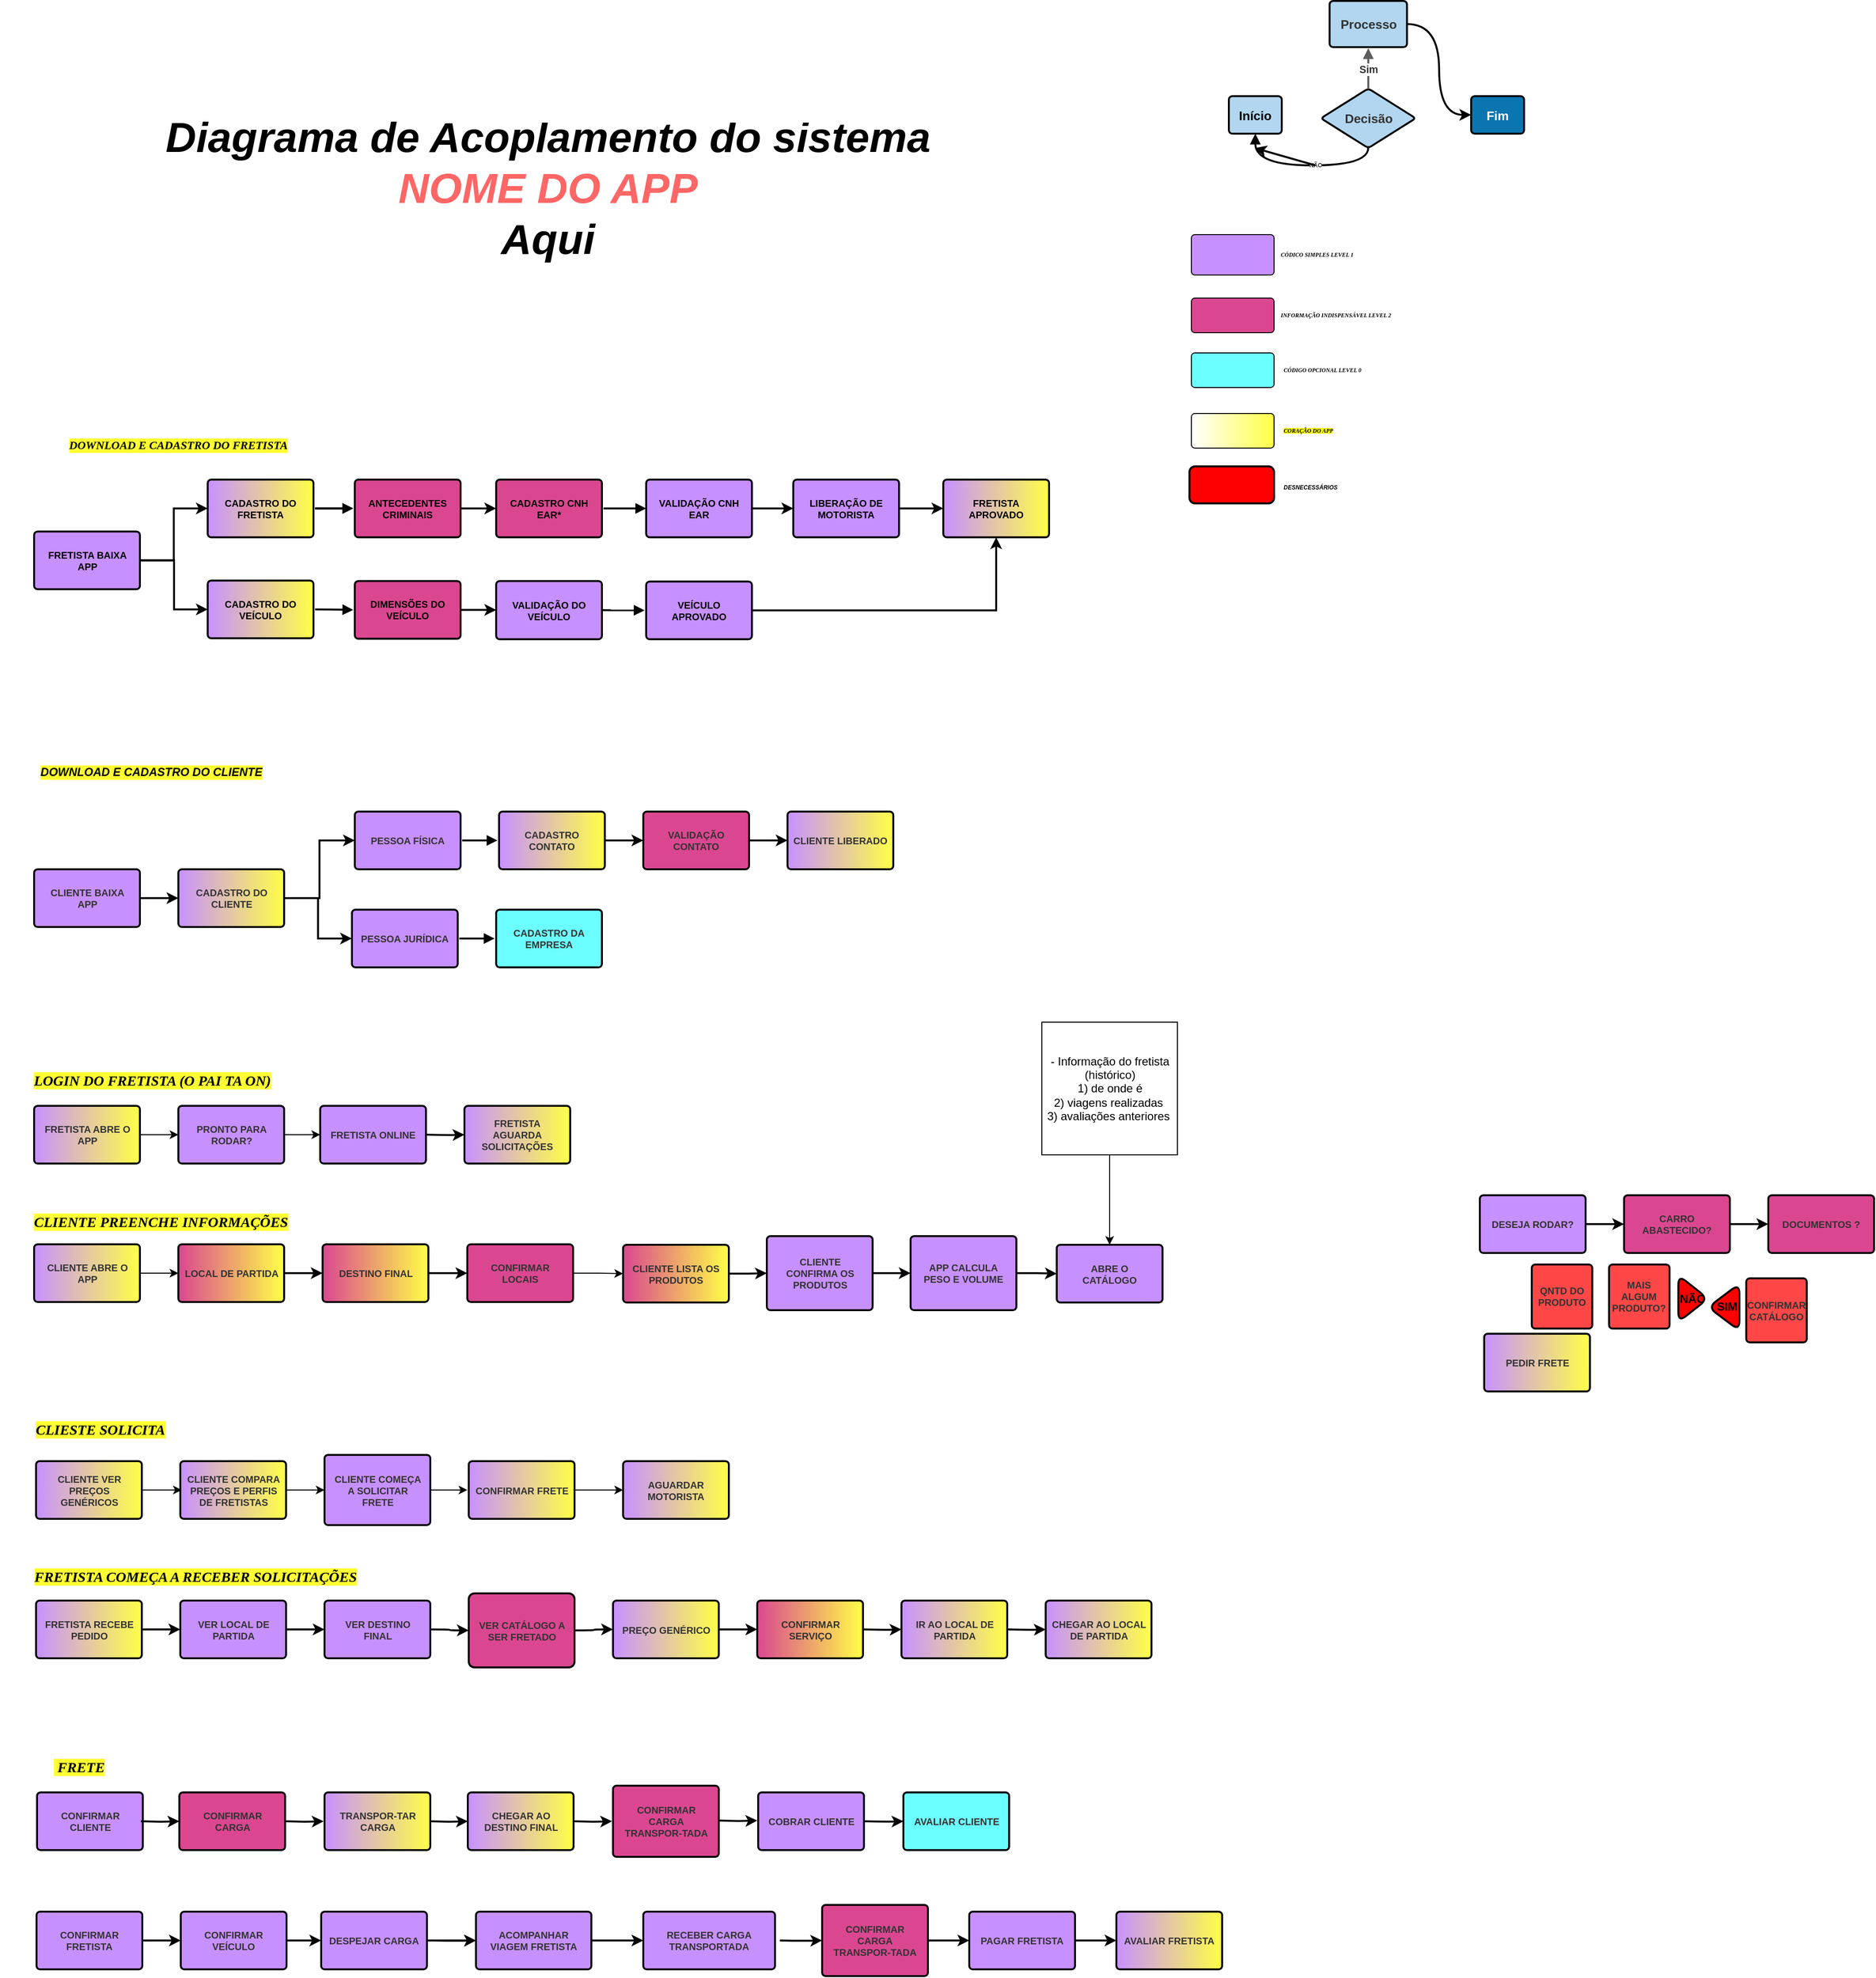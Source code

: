 <mxfile version="13.9.2" type="github">
  <diagram id="ZXrqioaMke-Y9P5PgKKp" name="Page-1">
    <mxGraphModel dx="1304" dy="1625" grid="1" gridSize="9" guides="1" tooltips="1" connect="1" arrows="1" fold="1" page="1" pageScale="1" pageWidth="850" pageHeight="1100" background="none" math="0" shadow="0">
      <root>
        <mxCell id="0" />
        <mxCell id="1" parent="0" />
        <UserObject label="Início" lucidchartObjectId="3y1JagYthgjQ" id="rHKmbyzbA7fJzTo6jydG-2">
          <mxCell style="html=1;whiteSpace=wrap;;whiteSpace=wrap;fontSize=13;spacing=7;strokeOpacity=100;fillOpacity=100;absoluteArcSize=1;arcSize=7.2;fillColor=#b2d6ef;strokeWidth=2;rounded=1;fontStyle=1;" parent="1" vertex="1" zOrder="1">
            <mxGeometry x="1314" y="-963" width="55" height="39" as="geometry" />
          </mxCell>
        </UserObject>
        <UserObject label="Fim" lucidchartObjectId="Pz1Jr6ghEXmA" id="rHKmbyzbA7fJzTo6jydG-3">
          <mxCell style="html=1;whiteSpace=wrap;;whiteSpace=wrap;fontSize=13;spacing=7;strokeOpacity=100;fillOpacity=100;absoluteArcSize=1;arcSize=7.2;strokeWidth=2;rounded=1;fontStyle=1;fillColor=#0B75B0;fontColor=#FFFFFF;" parent="1" vertex="1" zOrder="3">
            <mxGeometry x="1566" y="-963" width="55" height="39" as="geometry" />
          </mxCell>
        </UserObject>
        <UserObject label="Decisão" lucidchartObjectId="6a2Jw9Cx3FFG" id="rHKmbyzbA7fJzTo6jydG-4">
          <mxCell style="html=1;whiteSpace=wrap;rhombus;whiteSpace=wrap;fontSize=13;fontColor=#333333;spacing=3;strokeOpacity=100;fillOpacity=100;absoluteArcSize=1;arcSize=7.2;fillColor=#b2d6ef;strokeWidth=2;rounded=1;fontStyle=1" parent="1" vertex="1" zOrder="6">
            <mxGeometry x="1409.75" y="-971" width="98.5" height="62" as="geometry" />
          </mxCell>
        </UserObject>
        <mxCell id="q79SqbMXwKp4XREql4Sq-73" style="edgeStyle=orthogonalEdgeStyle;curved=1;rounded=0;orthogonalLoop=1;jettySize=auto;html=1;exitX=1;exitY=0.5;exitDx=0;exitDy=0;entryX=0;entryY=0.5;entryDx=0;entryDy=0;strokeWidth=2;fontFamily=Times New Roman;fontSize=6;" parent="1" source="rHKmbyzbA7fJzTo6jydG-5" target="rHKmbyzbA7fJzTo6jydG-3" edge="1">
          <mxGeometry relative="1" as="geometry" />
        </mxCell>
        <UserObject label="Processo" lucidchartObjectId="uc2J8VdgvthG" id="rHKmbyzbA7fJzTo6jydG-5">
          <mxCell style="html=1;whiteSpace=wrap;;whiteSpace=wrap;fontSize=13;fontColor=#333333;spacing=7;strokeOpacity=100;fillOpacity=100;absoluteArcSize=1;arcSize=7.2;fillColor=#b2d6ef;strokeWidth=2;rounded=1;fontStyle=1" parent="1" vertex="1" zOrder="7">
            <mxGeometry x="1418.75" y="-1062" width="80.5" height="48" as="geometry" />
          </mxCell>
        </UserObject>
        <UserObject label="" lucidchartObjectId="5e2JItHJWnhz" id="rHKmbyzbA7fJzTo6jydG-8">
          <mxCell style="html=1;jettySize=18;whiteSpace=wrap;fontSize=10;fontColor=#333333;fontStyle=1;strokeColor=#5E5E5E;arcSize=12;edgeStyle=orthogonalEdgeStyle;startArrow=none;;endArrow=block;endFill=1;;exitX=0.5;exitY=0.009;exitPerimeter=0;entryX=0.5;entryY=1.023;entryPerimeter=0;curved=1;strokeWidth=2;" parent="1" source="rHKmbyzbA7fJzTo6jydG-4" target="rHKmbyzbA7fJzTo6jydG-5" edge="1">
            <mxGeometry x="536.5" y="-1035" width="100" height="100" as="geometry">
              <Array as="points" />
            </mxGeometry>
          </mxCell>
        </UserObject>
        <mxCell id="rHKmbyzbA7fJzTo6jydG-9" value="Sim" style="text;html=1;resizable=0;labelBackgroundColor=#ffffff;align=center;verticalAlign=middle;fontStyle=1;fontColor=#333333;;fontSize=10.667;rounded=1;" parent="rHKmbyzbA7fJzTo6jydG-8" vertex="1">
          <mxGeometry relative="1" as="geometry" />
        </mxCell>
        <UserObject label="" lucidchartObjectId="8e2J8c8t25hN" id="rHKmbyzbA7fJzTo6jydG-10">
          <mxCell style="html=1;jettySize=18;whiteSpace=wrap;fontSize=10;fontColor=#333333;fontStyle=1;arcSize=12;edgeStyle=orthogonalEdgeStyle;startArrow=none;;endArrow=block;endFill=1;;exitX=0.5;exitY=0.991;exitPerimeter=0;curved=1;entryX=0.5;entryY=1;entryDx=0;entryDy=0;strokeWidth=2;" parent="1" source="rHKmbyzbA7fJzTo6jydG-4" target="rHKmbyzbA7fJzTo6jydG-2" edge="1">
            <mxGeometry x="536.5" y="-1035" width="100" height="100" as="geometry">
              <Array as="points">
                <mxPoint x="1459" y="-891" />
                <mxPoint x="1342" y="-891" />
              </Array>
              <mxPoint x="1323" y="-882" as="targetPoint" />
            </mxGeometry>
          </mxCell>
        </UserObject>
        <mxCell id="rHKmbyzbA7fJzTo6jydG-11" value="NÃO" style="text;html=1;resizable=0;labelBackgroundColor=#ffffff;align=center;verticalAlign=middle;fontStyle=1;fontColor=#333333;;fontSize=6;rounded=1;" parent="rHKmbyzbA7fJzTo6jydG-10" vertex="1">
          <mxGeometry x="-0.304" relative="1" as="geometry">
            <mxPoint x="-14.56" as="offset" />
          </mxGeometry>
        </mxCell>
        <mxCell id="q79SqbMXwKp4XREql4Sq-71" style="edgeStyle=orthogonalEdgeStyle;curved=1;rounded=0;orthogonalLoop=1;jettySize=auto;html=1;exitX=0;exitY=0;exitDx=0;exitDy=0;strokeWidth=2;fontFamily=Times New Roman;fontSize=8;" parent="rHKmbyzbA7fJzTo6jydG-10" source="rHKmbyzbA7fJzTo6jydG-11" edge="1">
          <mxGeometry relative="1" as="geometry">
            <mxPoint x="1341" y="-909" as="targetPoint" />
          </mxGeometry>
        </mxCell>
        <mxCell id="lydl9CK-ZkPdSqsnDGM0-2" value="&lt;font style=&quot;font-size: 44px&quot;&gt;&lt;span style=&quot;font-size: 44px&quot;&gt;Diagrama de Acoplamento do sistema &lt;br&gt;&lt;span style=&quot;font-size: 44px&quot;&gt;&lt;font color=&quot;#ff6666&quot; style=&quot;font-size: 44px&quot;&gt;NOME DO APP&lt;/font&gt;&lt;/span&gt; &lt;br&gt;Aqui&lt;/span&gt;&lt;/font&gt;" style="text;html=1;strokeColor=none;fillColor=none;align=center;verticalAlign=middle;whiteSpace=wrap;rounded=0;fontSize=44;fontStyle=3" parent="1" vertex="1">
          <mxGeometry x="195" y="-957" width="822" height="180" as="geometry" />
        </mxCell>
        <mxCell id="_9A46UjWHR56a_WUUn8J-1" value="" style="group" parent="1" vertex="1" connectable="0">
          <mxGeometry x="74" y="765" width="1233" height="227" as="geometry" />
        </mxCell>
        <UserObject label="CONFIRMAR CLIENTE" lucidchartObjectId="5~wK7thumvDX" id="q79SqbMXwKp4XREql4Sq-17">
          <mxCell style="html=1;whiteSpace=wrap;;whiteSpace=wrap;fontSize=10;fontColor=#333333;fontStyle=1;spacing=7;strokeOpacity=100;fillOpacity=72;absoluteArcSize=1;arcSize=7.2;fillColor=#B266FF;strokeWidth=2;align=center;rounded=1;" parent="_9A46UjWHR56a_WUUn8J-1" vertex="1" zOrder="64">
            <mxGeometry x="0.5" y="36" width="110" height="60" as="geometry" />
          </mxCell>
        </UserObject>
        <mxCell id="q79SqbMXwKp4XREql4Sq-18" style="edgeStyle=orthogonalEdgeStyle;orthogonalLoop=1;jettySize=auto;html=1;exitX=1;exitY=0.5;exitDx=0;exitDy=0;entryX=0;entryY=0.5;entryDx=0;entryDy=0;strokeWidth=2;fontSize=3;fillColor=#B266FF;curved=1;" parent="_9A46UjWHR56a_WUUn8J-1" edge="1">
          <mxGeometry relative="1" as="geometry">
            <mxPoint x="108.5" y="66.0" as="sourcePoint" />
            <mxPoint x="148.5" y="66.0" as="targetPoint" />
          </mxGeometry>
        </mxCell>
        <UserObject label="CONFIRMAR CARGA" lucidchartObjectId="5~wK7thumvDX" id="q79SqbMXwKp4XREql4Sq-19">
          <mxCell style="html=1;whiteSpace=wrap;;whiteSpace=wrap;fontSize=10;fontColor=#333333;fontStyle=1;spacing=7;strokeOpacity=100;fillOpacity=72;absoluteArcSize=1;arcSize=7.2;strokeWidth=2;align=center;rounded=1;fillColor=#CC0066;" parent="_9A46UjWHR56a_WUUn8J-1" vertex="1" zOrder="64">
            <mxGeometry x="148.5" y="36" width="110" height="60" as="geometry" />
          </mxCell>
        </UserObject>
        <mxCell id="q79SqbMXwKp4XREql4Sq-20" style="edgeStyle=orthogonalEdgeStyle;orthogonalLoop=1;jettySize=auto;html=1;exitX=1;exitY=0.5;exitDx=0;exitDy=0;entryX=0;entryY=0.5;entryDx=0;entryDy=0;strokeWidth=2;fontSize=3;fillColor=#B266FF;curved=1;" parent="_9A46UjWHR56a_WUUn8J-1" edge="1">
          <mxGeometry relative="1" as="geometry">
            <mxPoint x="258.5" y="66.0" as="sourcePoint" />
            <mxPoint x="298.5" y="66.0" as="targetPoint" />
          </mxGeometry>
        </mxCell>
        <UserObject label="TRANSPOR-TAR CARGA" lucidchartObjectId="5~wK7thumvDX" id="q79SqbMXwKp4XREql4Sq-21">
          <mxCell style="html=1;whiteSpace=wrap;;whiteSpace=wrap;fontSize=10;fontColor=#333333;fontStyle=1;spacing=7;strokeOpacity=100;fillOpacity=72;absoluteArcSize=1;arcSize=7.2;fillColor=#B266FF;strokeWidth=2;align=center;rounded=1;gradientDirection=east;gradientColor=#FFFF00;" parent="_9A46UjWHR56a_WUUn8J-1" vertex="1" zOrder="64">
            <mxGeometry x="299.5" y="36" width="110" height="60" as="geometry" />
          </mxCell>
        </UserObject>
        <mxCell id="q79SqbMXwKp4XREql4Sq-22" style="edgeStyle=orthogonalEdgeStyle;orthogonalLoop=1;jettySize=auto;html=1;exitX=1;exitY=0.5;exitDx=0;exitDy=0;entryX=0;entryY=0.5;entryDx=0;entryDy=0;strokeWidth=2;fontSize=3;fillColor=#B266FF;curved=1;" parent="_9A46UjWHR56a_WUUn8J-1" edge="1">
          <mxGeometry relative="1" as="geometry">
            <mxPoint x="408.5" y="66.0" as="sourcePoint" />
            <mxPoint x="448.5" y="66.0" as="targetPoint" />
          </mxGeometry>
        </mxCell>
        <UserObject label="CHEGAR AO DESTINO FINAL" lucidchartObjectId="5~wK7thumvDX" id="q79SqbMXwKp4XREql4Sq-23">
          <mxCell style="html=1;whiteSpace=wrap;;whiteSpace=wrap;fontSize=10;fontColor=#333333;fontStyle=1;spacing=7;strokeOpacity=100;fillOpacity=72;absoluteArcSize=1;arcSize=7.2;fillColor=#B266FF;strokeWidth=2;align=center;rounded=1;gradientDirection=east;gradientColor=#FFFF00;" parent="_9A46UjWHR56a_WUUn8J-1" vertex="1" zOrder="64">
            <mxGeometry x="448.5" y="36" width="110" height="60" as="geometry" />
          </mxCell>
        </UserObject>
        <mxCell id="q79SqbMXwKp4XREql4Sq-24" style="edgeStyle=orthogonalEdgeStyle;orthogonalLoop=1;jettySize=auto;html=1;exitX=1;exitY=0.5;exitDx=0;exitDy=0;entryX=0;entryY=0.5;entryDx=0;entryDy=0;strokeWidth=2;fontSize=3;fillColor=#B266FF;curved=1;" parent="_9A46UjWHR56a_WUUn8J-1" edge="1">
          <mxGeometry relative="1" as="geometry">
            <mxPoint x="558.5" y="66.0" as="sourcePoint" />
            <mxPoint x="598.5" y="66.0" as="targetPoint" />
          </mxGeometry>
        </mxCell>
        <UserObject label="CONFIRMAR CARGA TRANSPOR-TADA" lucidchartObjectId="5~wK7thumvDX" id="q79SqbMXwKp4XREql4Sq-25">
          <mxCell style="html=1;whiteSpace=wrap;;whiteSpace=wrap;fontSize=10;fontColor=#333333;fontStyle=1;spacing=7;strokeOpacity=100;fillOpacity=72;absoluteArcSize=1;arcSize=7.2;strokeWidth=2;align=center;rounded=1;fillColor=#CC0066;" parent="_9A46UjWHR56a_WUUn8J-1" vertex="1" zOrder="64">
            <mxGeometry x="599.5" y="29" width="110" height="74" as="geometry" />
          </mxCell>
        </UserObject>
        <mxCell id="LC3gS2kCTgs_xtCmDAWY-1" value="&lt;span&gt;&lt;font style=&quot;font-size: 15px&quot;&gt;&amp;nbsp;FRETE&lt;br&gt;&lt;/font&gt;&lt;/span&gt;" style="text;html=1;align=center;verticalAlign=middle;resizable=0;points=[];autosize=1;fontFamily=Times New Roman;fontStyle=3;labelBackgroundColor=#FFFF33;strokeWidth=2;" parent="_9A46UjWHR56a_WUUn8J-1" vertex="1">
          <mxGeometry x="7.5" width="72" height="18" as="geometry" />
        </mxCell>
        <mxCell id="LC3gS2kCTgs_xtCmDAWY-2" style="edgeStyle=orthogonalEdgeStyle;orthogonalLoop=1;jettySize=auto;html=1;exitX=1;exitY=0.5;exitDx=0;exitDy=0;entryX=0;entryY=0.5;entryDx=0;entryDy=0;strokeWidth=2;fontSize=3;fillColor=#B266FF;curved=1;" parent="_9A46UjWHR56a_WUUn8J-1" edge="1">
          <mxGeometry relative="1" as="geometry">
            <mxPoint x="709.5" y="65.29" as="sourcePoint" />
            <mxPoint x="749.5" y="65.29" as="targetPoint" />
          </mxGeometry>
        </mxCell>
        <UserObject label="COBRAR CLIENTE" lucidchartObjectId="5~wK7thumvDX" id="LC3gS2kCTgs_xtCmDAWY-3">
          <mxCell style="html=1;whiteSpace=wrap;;whiteSpace=wrap;fontSize=10;fontColor=#333333;fontStyle=1;spacing=7;strokeOpacity=100;fillOpacity=72;absoluteArcSize=1;arcSize=7.2;fillColor=#B266FF;strokeWidth=2;align=center;rounded=1;" parent="_9A46UjWHR56a_WUUn8J-1" vertex="1" zOrder="64">
            <mxGeometry x="750.5" y="36" width="110" height="60" as="geometry" />
          </mxCell>
        </UserObject>
        <UserObject label="CONFIRMAR VEÍCULO" lucidchartObjectId="d~wKO_Ew.pH2" id="LC3gS2kCTgs_xtCmDAWY-5">
          <mxCell style="html=1;whiteSpace=wrap;;whiteSpace=wrap;fontSize=10;fontColor=#333333;fontStyle=1;spacing=7;strokeOpacity=100;fillOpacity=72;absoluteArcSize=1;arcSize=7.2;fillColor=#B266FF;strokeWidth=2;rounded=1;" parent="_9A46UjWHR56a_WUUn8J-1" vertex="1" zOrder="61">
            <mxGeometry x="150" y="160" width="110" height="60" as="geometry" />
          </mxCell>
        </UserObject>
        <UserObject label="DESPEJAR CARGA" lucidchartObjectId="5~wK7thumvDX" id="LC3gS2kCTgs_xtCmDAWY-6">
          <mxCell style="html=1;whiteSpace=wrap;;whiteSpace=wrap;fontSize=10;fontColor=#333333;fontStyle=1;spacing=7;strokeOpacity=100;fillOpacity=72;absoluteArcSize=1;arcSize=7.2;fillColor=#B266FF;strokeWidth=2;rounded=1;" parent="_9A46UjWHR56a_WUUn8J-1" vertex="1" zOrder="64">
            <mxGeometry x="296" y="160" width="110" height="60" as="geometry" />
          </mxCell>
        </UserObject>
        <mxCell id="LC3gS2kCTgs_xtCmDAWY-4" style="edgeStyle=orthogonalEdgeStyle;orthogonalLoop=1;jettySize=auto;html=1;exitX=1;exitY=0.5;exitDx=0;exitDy=0;entryX=0;entryY=0.5;entryDx=0;entryDy=0;strokeWidth=2;fontSize=3;fillColor=#B266FF;curved=1;" parent="_9A46UjWHR56a_WUUn8J-1" source="LC3gS2kCTgs_xtCmDAWY-5" target="LC3gS2kCTgs_xtCmDAWY-6" edge="1">
          <mxGeometry relative="1" as="geometry" />
        </mxCell>
        <mxCell id="LC3gS2kCTgs_xtCmDAWY-7" style="edgeStyle=orthogonalEdgeStyle;orthogonalLoop=1;jettySize=auto;html=1;exitX=1;exitY=0.5;exitDx=0;exitDy=0;entryX=0;entryY=0.5;entryDx=0;entryDy=0;curved=1;strokeWidth=2;" parent="_9A46UjWHR56a_WUUn8J-1" source="LC3gS2kCTgs_xtCmDAWY-8" target="LC3gS2kCTgs_xtCmDAWY-5" edge="1">
          <mxGeometry relative="1" as="geometry" />
        </mxCell>
        <UserObject label="CONFIRMAR FRETISTA" lucidchartObjectId="5~wK7thumvDX" id="LC3gS2kCTgs_xtCmDAWY-8">
          <mxCell style="html=1;whiteSpace=wrap;;whiteSpace=wrap;fontSize=10;fontColor=#333333;fontStyle=1;spacing=7;strokeOpacity=100;fillOpacity=72;absoluteArcSize=1;arcSize=7.2;fillColor=#B266FF;strokeWidth=2;rounded=1;gradientDirection=east;" parent="_9A46UjWHR56a_WUUn8J-1" vertex="1" zOrder="64">
            <mxGeometry y="160" width="110" height="60" as="geometry" />
          </mxCell>
        </UserObject>
        <UserObject label="ACOMPANHAR VIAGEM FRETISTA" lucidchartObjectId="d~wKO_Ew.pH2" id="LC3gS2kCTgs_xtCmDAWY-10">
          <mxCell style="html=1;whiteSpace=wrap;;whiteSpace=wrap;fontSize=10;fontColor=#333333;fontStyle=1;spacing=7;strokeOpacity=100;fillOpacity=72;absoluteArcSize=1;arcSize=7.2;fillColor=#B266FF;strokeWidth=2;rounded=1;" parent="_9A46UjWHR56a_WUUn8J-1" vertex="1" zOrder="61">
            <mxGeometry x="457" y="160" width="120" height="60" as="geometry" />
          </mxCell>
        </UserObject>
        <mxCell id="EiOqhJgpfhrRnLZbss4f-4" value="" style="edgeStyle=orthogonalEdgeStyle;rounded=0;orthogonalLoop=1;jettySize=auto;html=1;strokeColor=#000000;strokeWidth=2;" parent="_9A46UjWHR56a_WUUn8J-1" source="LC3gS2kCTgs_xtCmDAWY-6" target="LC3gS2kCTgs_xtCmDAWY-10" edge="1">
          <mxGeometry relative="1" as="geometry" />
        </mxCell>
        <UserObject label="RECEBER CARGA TRANSPORTADA" lucidchartObjectId="5~wK7thumvDX" id="LC3gS2kCTgs_xtCmDAWY-11">
          <mxCell style="html=1;whiteSpace=wrap;;whiteSpace=wrap;fontSize=10;fontColor=#333333;fontStyle=1;spacing=7;strokeOpacity=100;fillOpacity=72;absoluteArcSize=1;arcSize=7.2;fillColor=#B266FF;strokeWidth=2;rounded=1;" parent="_9A46UjWHR56a_WUUn8J-1" vertex="1" zOrder="64">
            <mxGeometry x="631" y="160" width="137" height="60" as="geometry" />
          </mxCell>
        </UserObject>
        <mxCell id="LC3gS2kCTgs_xtCmDAWY-9" style="edgeStyle=orthogonalEdgeStyle;orthogonalLoop=1;jettySize=auto;html=1;exitX=1;exitY=0.5;exitDx=0;exitDy=0;entryX=0;entryY=0.5;entryDx=0;entryDy=0;strokeWidth=2;fontSize=3;fillColor=#B266FF;curved=1;" parent="_9A46UjWHR56a_WUUn8J-1" source="LC3gS2kCTgs_xtCmDAWY-10" target="LC3gS2kCTgs_xtCmDAWY-11" edge="1">
          <mxGeometry relative="1" as="geometry" />
        </mxCell>
        <mxCell id="LC3gS2kCTgs_xtCmDAWY-12" style="edgeStyle=orthogonalEdgeStyle;orthogonalLoop=1;jettySize=auto;html=1;entryX=0;entryY=0.5;entryDx=0;entryDy=0;curved=1;strokeWidth=2;" parent="_9A46UjWHR56a_WUUn8J-1" target="LC3gS2kCTgs_xtCmDAWY-10" edge="1">
          <mxGeometry relative="1" as="geometry">
            <mxPoint x="412" y="190" as="sourcePoint" />
          </mxGeometry>
        </mxCell>
        <UserObject label="PAGAR FRETISTA" lucidchartObjectId="5~wK7thumvDX" id="LC3gS2kCTgs_xtCmDAWY-14">
          <mxCell style="html=1;whiteSpace=wrap;;whiteSpace=wrap;fontSize=10;fontColor=#333333;fontStyle=1;spacing=7;strokeOpacity=100;fillOpacity=72;absoluteArcSize=1;arcSize=7.2;fillColor=#B266FF;strokeWidth=2;rounded=1;" parent="_9A46UjWHR56a_WUUn8J-1" vertex="1" zOrder="64">
            <mxGeometry x="970" y="160" width="110" height="60" as="geometry" />
          </mxCell>
        </UserObject>
        <mxCell id="LC3gS2kCTgs_xtCmDAWY-15" style="edgeStyle=orthogonalEdgeStyle;orthogonalLoop=1;jettySize=auto;html=1;exitX=1;exitY=0.5;exitDx=0;exitDy=0;entryX=0;entryY=0.5;entryDx=0;entryDy=0;strokeWidth=2;fontSize=3;fillColor=#B266FF;curved=1;" parent="_9A46UjWHR56a_WUUn8J-1" source="LC3gS2kCTgs_xtCmDAWY-14" target="LC3gS2kCTgs_xtCmDAWY-16" edge="1">
          <mxGeometry relative="1" as="geometry">
            <mxPoint x="1107.5" y="190" as="sourcePoint" />
          </mxGeometry>
        </mxCell>
        <UserObject label="AVALIAR FRETISTA" lucidchartObjectId="5~wK7thumvDX" id="LC3gS2kCTgs_xtCmDAWY-16">
          <mxCell style="html=1;whiteSpace=wrap;;whiteSpace=wrap;fontSize=10;fontColor=#333333;fontStyle=1;spacing=7;strokeOpacity=100;fillOpacity=72;absoluteArcSize=1;arcSize=7.2;fillColor=#B266FF;strokeWidth=2;rounded=1;gradientDirection=east;gradientColor=#FFFF00;" parent="_9A46UjWHR56a_WUUn8J-1" vertex="1" zOrder="64">
            <mxGeometry x="1123" y="160" width="110" height="60" as="geometry" />
          </mxCell>
        </UserObject>
        <mxCell id="LC3gS2kCTgs_xtCmDAWY-17" style="edgeStyle=orthogonalEdgeStyle;orthogonalLoop=1;jettySize=auto;html=1;exitX=1;exitY=0.5;exitDx=0;exitDy=0;entryX=0;entryY=0.5;entryDx=0;entryDy=0;strokeWidth=2;fontSize=3;fillColor=#B266FF;curved=1;" parent="_9A46UjWHR56a_WUUn8J-1" target="LC3gS2kCTgs_xtCmDAWY-18" edge="1">
          <mxGeometry relative="1" as="geometry">
            <mxPoint x="860.5" y="66" as="sourcePoint" />
          </mxGeometry>
        </mxCell>
        <UserObject label="AVALIAR CLIENTE" lucidchartObjectId="5~wK7thumvDX" id="LC3gS2kCTgs_xtCmDAWY-18">
          <mxCell style="html=1;whiteSpace=wrap;;whiteSpace=wrap;fontSize=10;fontColor=#333333;fontStyle=1;spacing=7;strokeOpacity=100;fillOpacity=72;absoluteArcSize=1;arcSize=7.2;strokeWidth=2;rounded=1;fillColor=#33FFFF;" parent="_9A46UjWHR56a_WUUn8J-1" vertex="1" zOrder="64">
            <mxGeometry x="901.5" y="36" width="110" height="60" as="geometry" />
          </mxCell>
        </UserObject>
        <UserObject label="CONFIRMAR CARGA TRANSPOR-TADA" lucidchartObjectId="5~wK7thumvDX" id="LC3gS2kCTgs_xtCmDAWY-19">
          <mxCell style="html=1;whiteSpace=wrap;;whiteSpace=wrap;fontSize=10;fontColor=#333333;fontStyle=1;spacing=7;strokeOpacity=100;fillOpacity=72;absoluteArcSize=1;arcSize=7.2;strokeWidth=2;align=center;rounded=1;fillColor=#CC0066;" parent="_9A46UjWHR56a_WUUn8J-1" vertex="1" zOrder="64">
            <mxGeometry x="817" y="153" width="110" height="74" as="geometry" />
          </mxCell>
        </UserObject>
        <mxCell id="LC3gS2kCTgs_xtCmDAWY-13" style="edgeStyle=orthogonalEdgeStyle;orthogonalLoop=1;jettySize=auto;html=1;exitX=1;exitY=0.5;exitDx=0;exitDy=0;entryX=0;entryY=0.5;entryDx=0;entryDy=0;strokeWidth=2;fontSize=3;fillColor=#B266FF;curved=1;" parent="_9A46UjWHR56a_WUUn8J-1" source="LC3gS2kCTgs_xtCmDAWY-19" target="LC3gS2kCTgs_xtCmDAWY-14" edge="1">
          <mxGeometry relative="1" as="geometry">
            <mxPoint x="773" y="190" as="sourcePoint" />
          </mxGeometry>
        </mxCell>
        <mxCell id="LC3gS2kCTgs_xtCmDAWY-20" style="edgeStyle=orthogonalEdgeStyle;orthogonalLoop=1;jettySize=auto;html=1;exitX=1;exitY=0.5;exitDx=0;exitDy=0;entryX=0;entryY=0.5;entryDx=0;entryDy=0;strokeWidth=2;fontSize=3;fillColor=#B266FF;curved=1;" parent="_9A46UjWHR56a_WUUn8J-1" target="LC3gS2kCTgs_xtCmDAWY-19" edge="1">
          <mxGeometry relative="1" as="geometry">
            <mxPoint x="773" y="190" as="sourcePoint" />
            <mxPoint x="997.5" y="190" as="targetPoint" />
          </mxGeometry>
        </mxCell>
        <mxCell id="_9A46UjWHR56a_WUUn8J-2" value="" style="group" parent="1" vertex="1" connectable="0">
          <mxGeometry x="73.5" y="414" width="1311.5" height="257" as="geometry" />
        </mxCell>
        <mxCell id="VlEH_Ozh7a5a1OLnvY-m-12" style="edgeStyle=orthogonalEdgeStyle;rounded=0;orthogonalLoop=1;jettySize=auto;html=1;entryX=0;entryY=0.5;entryDx=0;entryDy=0;" edge="1" parent="_9A46UjWHR56a_WUUn8J-2" source="2FagUGivekg9gJh4EhXs-72" target="q79SqbMXwKp4XREql4Sq-3">
          <mxGeometry relative="1" as="geometry" />
        </mxCell>
        <UserObject label="CLIENTE COMPARA PREÇOS E PERFIS DE FRETISTAS" lucidchartObjectId="d~wKO_Ew.pH2" id="2FagUGivekg9gJh4EhXs-72">
          <mxCell style="html=1;whiteSpace=wrap;;whiteSpace=wrap;fontSize=10;fontColor=#333333;fontStyle=1;spacing=7;strokeOpacity=100;fillOpacity=72;absoluteArcSize=1;arcSize=7.2;fillColor=#B266FF;strokeWidth=2;rounded=1;gradientDirection=east;gradientColor=#FFFF00;" parent="_9A46UjWHR56a_WUUn8J-2" vertex="1" zOrder="61">
            <mxGeometry x="150" y="42.5" width="110" height="60" as="geometry" />
          </mxCell>
        </UserObject>
        <mxCell id="VlEH_Ozh7a5a1OLnvY-m-14" style="edgeStyle=orthogonalEdgeStyle;rounded=0;orthogonalLoop=1;jettySize=auto;html=1;exitX=1;exitY=0.5;exitDx=0;exitDy=0;entryX=0;entryY=0.5;entryDx=0;entryDy=0;" edge="1" parent="_9A46UjWHR56a_WUUn8J-2" source="2FagUGivekg9gJh4EhXs-73" target="2FagUGivekg9gJh4EhXs-77">
          <mxGeometry relative="1" as="geometry" />
        </mxCell>
        <UserObject label="CONFIRMAR FRETE" lucidchartObjectId="5~wK7thumvDX" id="2FagUGivekg9gJh4EhXs-73">
          <mxCell style="html=1;whiteSpace=wrap;;whiteSpace=wrap;fontSize=10;fontColor=#333333;fontStyle=1;spacing=7;strokeOpacity=100;fillOpacity=72;absoluteArcSize=1;arcSize=7.2;fillColor=#B266FF;strokeWidth=2;align=center;rounded=1;gradientDirection=east;gradientColor=#FFFF00;" parent="_9A46UjWHR56a_WUUn8J-2" vertex="1" zOrder="64">
            <mxGeometry x="450" y="42.5" width="110" height="60" as="geometry" />
          </mxCell>
        </UserObject>
        <UserObject label="AGUARDAR MOTORISTA" lucidchartObjectId="5~wK7thumvDX" id="2FagUGivekg9gJh4EhXs-77">
          <mxCell style="html=1;whiteSpace=wrap;;whiteSpace=wrap;fontSize=10;fontColor=#333333;fontStyle=1;spacing=7;strokeOpacity=100;fillOpacity=72;absoluteArcSize=1;arcSize=7.2;fillColor=#B266FF;strokeWidth=2;align=center;rounded=1;gradientDirection=east;gradientColor=#FFFF00;" parent="_9A46UjWHR56a_WUUn8J-2" vertex="1" zOrder="64">
            <mxGeometry x="610.5" y="42.5" width="110" height="60" as="geometry" />
          </mxCell>
        </UserObject>
        <UserObject label="CLIENTE COMEÇA A SOLICITAR FRETE" lucidchartObjectId="d~wKO_Ew.pH2" id="q79SqbMXwKp4XREql4Sq-3">
          <mxCell style="html=1;whiteSpace=wrap;;whiteSpace=wrap;fontSize=10;fontColor=#333333;fontStyle=1;spacing=7;strokeOpacity=100;fillOpacity=72;absoluteArcSize=1;arcSize=7.2;fillColor=#B266FF;strokeWidth=2;rounded=1;" parent="_9A46UjWHR56a_WUUn8J-2" vertex="1" zOrder="61">
            <mxGeometry x="300" y="36" width="110" height="73" as="geometry" />
          </mxCell>
        </UserObject>
        <UserObject label="VER LOCAL DE PARTIDA" lucidchartObjectId="d~wKO_Ew.pH2" id="q79SqbMXwKp4XREql4Sq-6">
          <mxCell style="html=1;whiteSpace=wrap;;whiteSpace=wrap;fontSize=10;fontColor=#333333;fontStyle=1;spacing=7;strokeOpacity=100;fillOpacity=72;absoluteArcSize=1;arcSize=7.2;fillColor=#B266FF;strokeWidth=2;rounded=1;" parent="_9A46UjWHR56a_WUUn8J-2" vertex="1" zOrder="61">
            <mxGeometry x="150" y="187.5" width="110" height="60" as="geometry" />
          </mxCell>
        </UserObject>
        <UserObject label="VER DESTINO FINAL" lucidchartObjectId="5~wK7thumvDX" id="q79SqbMXwKp4XREql4Sq-8">
          <mxCell style="html=1;whiteSpace=wrap;;whiteSpace=wrap;fontSize=10;fontColor=#333333;fontStyle=1;spacing=7;strokeOpacity=100;fillOpacity=72;absoluteArcSize=1;arcSize=7.2;fillColor=#B266FF;strokeWidth=2;rounded=1;" parent="_9A46UjWHR56a_WUUn8J-2" vertex="1" zOrder="64">
            <mxGeometry x="300" y="187.5" width="110" height="60" as="geometry" />
          </mxCell>
        </UserObject>
        <mxCell id="q79SqbMXwKp4XREql4Sq-5" style="edgeStyle=orthogonalEdgeStyle;orthogonalLoop=1;jettySize=auto;html=1;exitX=1;exitY=0.5;exitDx=0;exitDy=0;entryX=0;entryY=0.5;entryDx=0;entryDy=0;strokeWidth=2;fontSize=3;fillColor=#B266FF;curved=1;" parent="_9A46UjWHR56a_WUUn8J-2" source="q79SqbMXwKp4XREql4Sq-6" target="q79SqbMXwKp4XREql4Sq-8" edge="1">
          <mxGeometry relative="1" as="geometry" />
        </mxCell>
        <UserObject label="PREÇO GENÉRICO" lucidchartObjectId="d~wKO_Ew.pH2" id="q79SqbMXwKp4XREql4Sq-10">
          <mxCell style="html=1;whiteSpace=wrap;;whiteSpace=wrap;fontSize=10;fontColor=#333333;fontStyle=1;spacing=7;strokeOpacity=100;fillOpacity=72;absoluteArcSize=1;arcSize=7.2;fillColor=#B266FF;strokeWidth=2;rounded=1;gradientDirection=east;gradientColor=#FFFF00;" parent="_9A46UjWHR56a_WUUn8J-2" vertex="1" zOrder="61">
            <mxGeometry x="600" y="187.5" width="110" height="60" as="geometry" />
          </mxCell>
        </UserObject>
        <UserObject label="CONFIRMAR SERVIÇO" lucidchartObjectId="5~wK7thumvDX" id="q79SqbMXwKp4XREql4Sq-11">
          <mxCell style="html=1;whiteSpace=wrap;;whiteSpace=wrap;fontSize=10;fontColor=#333333;fontStyle=1;spacing=7;strokeOpacity=100;fillOpacity=72;absoluteArcSize=1;arcSize=7.2;strokeWidth=2;align=center;rounded=1;fillColor=#CC0066;gradientDirection=east;gradientColor=#FFFF00;" parent="_9A46UjWHR56a_WUUn8J-2" vertex="1" zOrder="64">
            <mxGeometry x="750" y="187.5" width="110" height="60" as="geometry" />
          </mxCell>
        </UserObject>
        <mxCell id="q79SqbMXwKp4XREql4Sq-9" style="edgeStyle=orthogonalEdgeStyle;orthogonalLoop=1;jettySize=auto;html=1;exitX=1;exitY=0.5;exitDx=0;exitDy=0;entryX=0;entryY=0.5;entryDx=0;entryDy=0;strokeWidth=2;fontSize=3;fillColor=#B266FF;curved=1;" parent="_9A46UjWHR56a_WUUn8J-2" source="q79SqbMXwKp4XREql4Sq-10" target="q79SqbMXwKp4XREql4Sq-11" edge="1">
          <mxGeometry relative="1" as="geometry" />
        </mxCell>
        <mxCell id="q79SqbMXwKp4XREql4Sq-12" style="edgeStyle=orthogonalEdgeStyle;orthogonalLoop=1;jettySize=auto;html=1;exitX=1;exitY=0.5;exitDx=0;exitDy=0;entryX=0;entryY=0.5;entryDx=0;entryDy=0;strokeWidth=2;fontSize=3;fillColor=#B266FF;curved=1;" parent="_9A46UjWHR56a_WUUn8J-2" target="q79SqbMXwKp4XREql4Sq-13" edge="1">
          <mxGeometry relative="1" as="geometry">
            <mxPoint x="860.0" y="217.5" as="sourcePoint" />
          </mxGeometry>
        </mxCell>
        <UserObject label="IR AO LOCAL DE PARTIDA" lucidchartObjectId="5~wK7thumvDX" id="q79SqbMXwKp4XREql4Sq-13">
          <mxCell style="html=1;whiteSpace=wrap;;whiteSpace=wrap;fontSize=10;fontColor=#333333;fontStyle=1;spacing=7;strokeOpacity=100;fillOpacity=72;absoluteArcSize=1;arcSize=7.2;strokeWidth=2;align=center;rounded=1;fillColor=#B266FF;gradientDirection=east;gradientColor=#FFFF00;" parent="_9A46UjWHR56a_WUUn8J-2" vertex="1" zOrder="64">
            <mxGeometry x="900" y="187.5" width="110" height="60" as="geometry" />
          </mxCell>
        </UserObject>
        <mxCell id="q79SqbMXwKp4XREql4Sq-16" style="edgeStyle=orthogonalEdgeStyle;orthogonalLoop=1;jettySize=auto;html=1;exitX=1;exitY=0.5;exitDx=0;exitDy=0;entryX=0;entryY=0.5;entryDx=0;entryDy=0;curved=1;strokeWidth=2;" parent="_9A46UjWHR56a_WUUn8J-2" source="q79SqbMXwKp4XREql4Sq-15" target="q79SqbMXwKp4XREql4Sq-6" edge="1">
          <mxGeometry relative="1" as="geometry" />
        </mxCell>
        <UserObject label="FRETISTA RECEBE PEDIDO" lucidchartObjectId="5~wK7thumvDX" id="q79SqbMXwKp4XREql4Sq-15">
          <mxCell style="html=1;whiteSpace=wrap;;whiteSpace=wrap;fontSize=10;fontColor=#333333;fontStyle=1;spacing=7;strokeOpacity=100;fillOpacity=72;absoluteArcSize=1;arcSize=7.2;fillColor=#B266FF;strokeWidth=2;rounded=1;gradientDirection=east;gradientColor=#FFFF00;" parent="_9A46UjWHR56a_WUUn8J-2" vertex="1" zOrder="64">
            <mxGeometry y="187.5" width="110" height="60" as="geometry" />
          </mxCell>
        </UserObject>
        <UserObject label="VER CATÁLOGO A SER FRETADO" lucidchartObjectId="d~wKO_Ew.pH2" id="q79SqbMXwKp4XREql4Sq-29">
          <mxCell style="html=1;whiteSpace=wrap;;whiteSpace=wrap;fontSize=10;fontColor=#333333;fontStyle=1;spacing=7;strokeOpacity=100;fillOpacity=72;absoluteArcSize=1;arcSize=12;strokeWidth=2;rounded=1;fillColor=#CC0066;" parent="_9A46UjWHR56a_WUUn8J-2" vertex="1" zOrder="61">
            <mxGeometry x="450" y="180" width="110" height="77" as="geometry" />
          </mxCell>
        </UserObject>
        <mxCell id="q79SqbMXwKp4XREql4Sq-7" style="edgeStyle=orthogonalEdgeStyle;orthogonalLoop=1;jettySize=auto;html=1;exitX=1;exitY=0.5;exitDx=0;exitDy=0;entryX=0;entryY=0.5;entryDx=0;entryDy=0;strokeWidth=2;fontSize=3;fillColor=#B266FF;curved=1;" parent="_9A46UjWHR56a_WUUn8J-2" source="q79SqbMXwKp4XREql4Sq-29" target="q79SqbMXwKp4XREql4Sq-10" edge="1">
          <mxGeometry relative="1" as="geometry" />
        </mxCell>
        <mxCell id="q79SqbMXwKp4XREql4Sq-30" style="edgeStyle=orthogonalEdgeStyle;orthogonalLoop=1;jettySize=auto;html=1;exitX=1;exitY=0.5;exitDx=0;exitDy=0;entryX=0;entryY=0.5;entryDx=0;entryDy=0;strokeWidth=2;fontSize=3;fillColor=#B266FF;curved=1;" parent="_9A46UjWHR56a_WUUn8J-2" source="q79SqbMXwKp4XREql4Sq-8" target="q79SqbMXwKp4XREql4Sq-29" edge="1">
          <mxGeometry relative="1" as="geometry">
            <mxPoint x="410" y="217.5" as="sourcePoint" />
            <mxPoint x="600" y="217.5" as="targetPoint" />
          </mxGeometry>
        </mxCell>
        <mxCell id="q79SqbMXwKp4XREql4Sq-45" style="edgeStyle=orthogonalEdgeStyle;orthogonalLoop=1;jettySize=auto;html=1;exitX=1;exitY=0.5;exitDx=0;exitDy=0;entryX=0;entryY=0.5;entryDx=0;entryDy=0;strokeWidth=2;fontSize=3;fillColor=#B266FF;curved=1;" parent="_9A46UjWHR56a_WUUn8J-2" target="q79SqbMXwKp4XREql4Sq-46" edge="1">
          <mxGeometry relative="1" as="geometry">
            <mxPoint x="1010.0" y="217.5" as="sourcePoint" />
          </mxGeometry>
        </mxCell>
        <UserObject label="CHEGAR AO LOCAL DE PARTIDA" lucidchartObjectId="5~wK7thumvDX" id="q79SqbMXwKp4XREql4Sq-46">
          <mxCell style="html=1;whiteSpace=wrap;;whiteSpace=wrap;fontSize=10;fontColor=#333333;fontStyle=1;spacing=7;strokeOpacity=100;fillOpacity=72;absoluteArcSize=1;arcSize=7.2;strokeWidth=2;align=center;rounded=1;fillColor=#B266FF;gradientDirection=east;gradientColor=#FFFF00;" parent="_9A46UjWHR56a_WUUn8J-2" vertex="1" zOrder="64">
            <mxGeometry x="1050" y="187.5" width="110" height="60" as="geometry" />
          </mxCell>
        </UserObject>
        <mxCell id="q79SqbMXwKp4XREql4Sq-81" value="&lt;span&gt;&lt;font style=&quot;font-size: 15px&quot;&gt;CLIESTE SOLICITA&lt;br&gt;&lt;/font&gt;&lt;/span&gt;" style="text;html=1;align=center;verticalAlign=middle;resizable=0;points=[];autosize=1;fontFamily=Times New Roman;fontStyle=3;labelBackgroundColor=#FFFF33;strokeWidth=2;" parent="_9A46UjWHR56a_WUUn8J-2" vertex="1">
          <mxGeometry x="-10.5" width="153" height="18" as="geometry" />
        </mxCell>
        <mxCell id="VlEH_Ozh7a5a1OLnvY-m-8" value="&lt;span style=&quot;font-size: 15px&quot;&gt;FRETISTA COMEÇA A RECEBER SOLICITAÇÕES&lt;/span&gt;" style="text;html=1;align=center;verticalAlign=middle;resizable=0;points=[];autosize=1;fontFamily=Times New Roman;fontStyle=3;labelBackgroundColor=#FFFF33;strokeWidth=2;" vertex="1" parent="_9A46UjWHR56a_WUUn8J-2">
          <mxGeometry x="-10.5" y="153" width="351" height="18" as="geometry" />
        </mxCell>
        <UserObject label="CLIENTE VER PREÇOS GENÉRICOS" lucidchartObjectId="d~wKO_Ew.pH2" id="VlEH_Ozh7a5a1OLnvY-m-9">
          <mxCell style="html=1;whiteSpace=wrap;;whiteSpace=wrap;fontSize=10;fontColor=#333333;fontStyle=1;spacing=7;strokeOpacity=100;fillOpacity=72;absoluteArcSize=1;arcSize=7.2;fillColor=#B266FF;strokeWidth=2;rounded=1;gradientDirection=east;gradientColor=#FFFF00;" vertex="1" zOrder="61" parent="_9A46UjWHR56a_WUUn8J-2">
            <mxGeometry y="42.5" width="110" height="60" as="geometry" />
          </mxCell>
        </UserObject>
        <mxCell id="_9A46UjWHR56a_WUUn8J-3" value="" style="group" parent="1" vertex="1" connectable="0">
          <mxGeometry x="71.5" y="51" width="1014.5" height="248" as="geometry" />
        </mxCell>
        <mxCell id="AEDt5X0542Bi35OXiFF1-22" style="edgeStyle=orthogonalEdgeStyle;rounded=0;orthogonalLoop=1;jettySize=auto;html=1;entryX=0;entryY=0.5;entryDx=0;entryDy=0;" parent="_9A46UjWHR56a_WUUn8J-3" source="rHKmbyzbA7fJzTo6jydG-54" target="AEDt5X0542Bi35OXiFF1-20" edge="1">
          <mxGeometry relative="1" as="geometry" />
        </mxCell>
        <UserObject label="FRETISTA ABRE O APP" lucidchartObjectId="d~wKO_Ew.pH2" id="rHKmbyzbA7fJzTo6jydG-54">
          <mxCell style="html=1;whiteSpace=wrap;;whiteSpace=wrap;fontSize=10;fontColor=#333333;fontStyle=1;spacing=7;strokeOpacity=100;fillOpacity=72;absoluteArcSize=1;arcSize=7.2;fillColor=#B266FF;strokeWidth=2;rounded=1;gradientDirection=east;gradientColor=#FFFF00;" parent="_9A46UjWHR56a_WUUn8J-3" vertex="1" zOrder="61">
            <mxGeometry y="36" width="110" height="60" as="geometry" />
          </mxCell>
        </UserObject>
        <mxCell id="VlEH_Ozh7a5a1OLnvY-m-6" style="edgeStyle=orthogonalEdgeStyle;rounded=0;orthogonalLoop=1;jettySize=auto;html=1;exitX=1;exitY=0.5;exitDx=0;exitDy=0;entryX=0;entryY=0.5;entryDx=0;entryDy=0;" edge="1" parent="_9A46UjWHR56a_WUUn8J-3" source="2FagUGivekg9gJh4EhXs-40" target="2FagUGivekg9gJh4EhXs-68">
          <mxGeometry relative="1" as="geometry" />
        </mxCell>
        <UserObject label="CLIENTE ABRE O APP" lucidchartObjectId="d~wKO_Ew.pH2" id="2FagUGivekg9gJh4EhXs-40">
          <mxCell style="html=1;whiteSpace=wrap;;whiteSpace=wrap;fontSize=10;fontColor=#333333;fontStyle=1;spacing=7;strokeOpacity=100;fillOpacity=72;absoluteArcSize=1;arcSize=7.2;fillColor=#B266FF;strokeWidth=2;rounded=1;gradientDirection=east;gradientColor=#FFFF00;" parent="_9A46UjWHR56a_WUUn8J-3" vertex="1" zOrder="61">
            <mxGeometry y="180" width="110" height="60" as="geometry" />
          </mxCell>
        </UserObject>
        <UserObject label="ABRE O CATÁLOGO" lucidchartObjectId="5~wK7thumvDX" id="2FagUGivekg9gJh4EhXs-42">
          <mxCell style="html=1;whiteSpace=wrap;;whiteSpace=wrap;fontSize=10;fontColor=#333333;fontStyle=1;spacing=7;strokeOpacity=100;fillOpacity=72;absoluteArcSize=1;arcSize=7.2;fillColor=#B266FF;strokeWidth=2;rounded=1;" parent="_9A46UjWHR56a_WUUn8J-3" vertex="1" zOrder="64">
            <mxGeometry x="1063.5" y="180.5" width="110" height="60" as="geometry" />
          </mxCell>
        </UserObject>
        <UserObject label="CLIENTE LISTA OS PRODUTOS" lucidchartObjectId="d~wKO_Ew.pH2" id="2FagUGivekg9gJh4EhXs-44">
          <mxCell style="html=1;whiteSpace=wrap;;whiteSpace=wrap;fontSize=10;fontColor=#333333;fontStyle=1;spacing=7;strokeOpacity=100;fillOpacity=72;absoluteArcSize=1;arcSize=7.2;strokeWidth=2;rounded=1;fillColor=#CC0066;gradientDirection=east;gradientColor=#FFFF00;" parent="_9A46UjWHR56a_WUUn8J-3" vertex="1" zOrder="61">
            <mxGeometry x="612.5" y="180.5" width="110" height="60" as="geometry" />
          </mxCell>
        </UserObject>
        <UserObject label="FRETISTA ONLINE" lucidchartObjectId="5~wK7thumvDX" id="2FagUGivekg9gJh4EhXs-64">
          <mxCell style="html=1;whiteSpace=wrap;;whiteSpace=wrap;fontSize=10;fontColor=#333333;fontStyle=1;spacing=7;strokeOpacity=100;fillOpacity=72;absoluteArcSize=1;arcSize=7.2;strokeWidth=2;align=center;fillColor=#B266FF;rounded=1;gradientDirection=east;" parent="_9A46UjWHR56a_WUUn8J-3" vertex="1" zOrder="64">
            <mxGeometry x="297.5" y="36" width="110" height="60" as="geometry" />
          </mxCell>
        </UserObject>
        <mxCell id="2FagUGivekg9gJh4EhXs-65" style="edgeStyle=orthogonalEdgeStyle;orthogonalLoop=1;jettySize=auto;html=1;exitX=1;exitY=0.5;exitDx=0;exitDy=0;entryX=0;entryY=0.5;entryDx=0;entryDy=0;strokeWidth=2;fontSize=3;fillColor=#B266FF;curved=1;" parent="_9A46UjWHR56a_WUUn8J-3" target="2FagUGivekg9gJh4EhXs-66" edge="1">
          <mxGeometry relative="1" as="geometry">
            <mxPoint x="407.5" y="66" as="sourcePoint" />
          </mxGeometry>
        </mxCell>
        <UserObject label="FRETISTA AGUARDA SOLICITAÇÕES" lucidchartObjectId="5~wK7thumvDX" id="2FagUGivekg9gJh4EhXs-66">
          <mxCell style="html=1;whiteSpace=wrap;;whiteSpace=wrap;fontSize=10;fontColor=#333333;fontStyle=1;spacing=7;strokeOpacity=100;fillOpacity=72;absoluteArcSize=1;arcSize=7.2;strokeWidth=2;align=center;fillColor=#B266FF;rounded=1;gradientDirection=east;gradientColor=#FFFF00;" parent="_9A46UjWHR56a_WUUn8J-3" vertex="1" zOrder="64">
            <mxGeometry x="447.5" y="36" width="110" height="60" as="geometry" />
          </mxCell>
        </UserObject>
        <mxCell id="q79SqbMXwKp4XREql4Sq-58" value="&lt;span style=&quot;font-size: 15px&quot;&gt;LOGIN DO FRETISTA (O PAI TA ON)&lt;/span&gt;" style="text;html=1;align=center;verticalAlign=middle;resizable=0;points=[];autosize=1;fontFamily=Times New Roman;fontStyle=3;labelBackgroundColor=#FFFF33;strokeWidth=2;" parent="_9A46UjWHR56a_WUUn8J-3" vertex="1">
          <mxGeometry x="-8.5" width="261" height="18" as="geometry" />
        </mxCell>
        <UserObject label="&lt;span&gt;CLIENTE CONFIRMA OS PRODUTOS&lt;/span&gt;" lucidchartObjectId="5~wK7thumvDX" id="lydl9CK-ZkPdSqsnDGM0-40">
          <mxCell style="html=1;whiteSpace=wrap;;whiteSpace=wrap;fontSize=10;fontColor=#333333;fontStyle=1;spacing=7;strokeOpacity=100;fillOpacity=72;absoluteArcSize=1;arcSize=7.2;fillColor=#B266FF;strokeWidth=2;rounded=1;" parent="_9A46UjWHR56a_WUUn8J-3" vertex="1" zOrder="64">
            <mxGeometry x="762" y="171.5" width="110" height="77" as="geometry" />
          </mxCell>
        </UserObject>
        <mxCell id="lydl9CK-ZkPdSqsnDGM0-43" style="edgeStyle=orthogonalEdgeStyle;rounded=0;orthogonalLoop=1;jettySize=auto;html=1;entryX=0;entryY=0.5;entryDx=0;entryDy=0;strokeWidth=2;fontSize=6;" parent="_9A46UjWHR56a_WUUn8J-3" source="2FagUGivekg9gJh4EhXs-44" target="lydl9CK-ZkPdSqsnDGM0-40" edge="1">
          <mxGeometry relative="1" as="geometry" />
        </mxCell>
        <mxCell id="lydl9CK-ZkPdSqsnDGM0-45" style="edgeStyle=orthogonalEdgeStyle;rounded=0;orthogonalLoop=1;jettySize=auto;html=1;entryX=0;entryY=0.5;entryDx=0;entryDy=0;strokeWidth=2;fontSize=6;" parent="_9A46UjWHR56a_WUUn8J-3" source="lydl9CK-ZkPdSqsnDGM0-41" target="2FagUGivekg9gJh4EhXs-42" edge="1">
          <mxGeometry relative="1" as="geometry" />
        </mxCell>
        <UserObject label="APP CALCULA PESO E VOLUME" lucidchartObjectId="5~wK7thumvDX" id="lydl9CK-ZkPdSqsnDGM0-41">
          <mxCell style="html=1;whiteSpace=wrap;;whiteSpace=wrap;fontSize=10;fontColor=#333333;fontStyle=1;spacing=7;strokeOpacity=100;fillOpacity=72;absoluteArcSize=1;arcSize=7.2;fillColor=#B266FF;strokeWidth=2;rounded=1;" parent="_9A46UjWHR56a_WUUn8J-3" vertex="1" zOrder="64">
            <mxGeometry x="911.5" y="171.5" width="110" height="77" as="geometry" />
          </mxCell>
        </UserObject>
        <mxCell id="lydl9CK-ZkPdSqsnDGM0-44" style="edgeStyle=orthogonalEdgeStyle;rounded=0;orthogonalLoop=1;jettySize=auto;html=1;entryX=0;entryY=0.5;entryDx=0;entryDy=0;strokeWidth=2;fontSize=6;" parent="_9A46UjWHR56a_WUUn8J-3" source="lydl9CK-ZkPdSqsnDGM0-40" target="lydl9CK-ZkPdSqsnDGM0-41" edge="1">
          <mxGeometry relative="1" as="geometry" />
        </mxCell>
        <mxCell id="AEDt5X0542Bi35OXiFF1-21" style="edgeStyle=orthogonalEdgeStyle;rounded=0;orthogonalLoop=1;jettySize=auto;html=1;entryX=0;entryY=0.5;entryDx=0;entryDy=0;" parent="_9A46UjWHR56a_WUUn8J-3" source="AEDt5X0542Bi35OXiFF1-20" target="2FagUGivekg9gJh4EhXs-64" edge="1">
          <mxGeometry relative="1" as="geometry" />
        </mxCell>
        <UserObject label="PRONTO PARA RODAR?" lucidchartObjectId="5~wK7thumvDX" id="AEDt5X0542Bi35OXiFF1-20">
          <mxCell style="html=1;whiteSpace=wrap;;whiteSpace=wrap;fontSize=10;fontColor=#333333;fontStyle=1;spacing=7;strokeOpacity=100;fillOpacity=72;absoluteArcSize=1;arcSize=7.2;strokeWidth=2;align=center;fillColor=#B266FF;rounded=1;gradientDirection=east;" parent="_9A46UjWHR56a_WUUn8J-3" vertex="1" zOrder="64">
            <mxGeometry x="150" y="36" width="110" height="60" as="geometry" />
          </mxCell>
        </UserObject>
        <mxCell id="VlEH_Ozh7a5a1OLnvY-m-3" value="&lt;span style=&quot;font-size: 15px&quot;&gt;CLIENTE PREENCHE INFORMAÇÕES&lt;/span&gt;" style="text;html=1;align=center;verticalAlign=middle;resizable=0;points=[];autosize=1;fontFamily=Times New Roman;fontStyle=3;labelBackgroundColor=#FFFF33;strokeWidth=2;" vertex="1" parent="_9A46UjWHR56a_WUUn8J-3">
          <mxGeometry x="-8.5" y="147" width="279" height="18" as="geometry" />
        </mxCell>
        <UserObject label="LOCAL DE PARTIDA" lucidchartObjectId="d~wKO_Ew.pH2" id="2FagUGivekg9gJh4EhXs-68">
          <mxCell style="html=1;whiteSpace=wrap;;whiteSpace=wrap;fontSize=10;fontColor=#333333;fontStyle=1;spacing=7;strokeOpacity=100;fillOpacity=72;absoluteArcSize=1;arcSize=7.2;strokeWidth=2;rounded=1;fillColor=#CC0066;gradientDirection=east;gradientColor=#FFFF00;" parent="_9A46UjWHR56a_WUUn8J-3" vertex="1" zOrder="61">
            <mxGeometry x="150" y="180" width="110" height="60" as="geometry" />
          </mxCell>
        </UserObject>
        <UserObject label="DESTINO FINAL" lucidchartObjectId="5~wK7thumvDX" id="2FagUGivekg9gJh4EhXs-70">
          <mxCell style="html=1;whiteSpace=wrap;;whiteSpace=wrap;fontSize=10;fontColor=#333333;fontStyle=1;spacing=7;strokeOpacity=100;fillOpacity=72;absoluteArcSize=1;arcSize=7.2;strokeWidth=2;rounded=1;fillColor=#CC0066;gradientDirection=east;gradientColor=#FFFF00;" parent="_9A46UjWHR56a_WUUn8J-3" vertex="1" zOrder="64">
            <mxGeometry x="300" y="180" width="110" height="60" as="geometry" />
          </mxCell>
        </UserObject>
        <mxCell id="2FagUGivekg9gJh4EhXs-67" style="edgeStyle=orthogonalEdgeStyle;orthogonalLoop=1;jettySize=auto;html=1;exitX=1;exitY=0.5;exitDx=0;exitDy=0;entryX=0;entryY=0.5;entryDx=0;entryDy=0;strokeWidth=2;fontSize=3;fillColor=#B266FF;curved=1;" parent="_9A46UjWHR56a_WUUn8J-3" source="2FagUGivekg9gJh4EhXs-68" target="2FagUGivekg9gJh4EhXs-70" edge="1">
          <mxGeometry relative="1" as="geometry" />
        </mxCell>
        <mxCell id="VlEH_Ozh7a5a1OLnvY-m-7" style="edgeStyle=orthogonalEdgeStyle;rounded=0;orthogonalLoop=1;jettySize=auto;html=1;exitX=1;exitY=0.5;exitDx=0;exitDy=0;entryX=0;entryY=0.5;entryDx=0;entryDy=0;" edge="1" parent="_9A46UjWHR56a_WUUn8J-3" source="q79SqbMXwKp4XREql4Sq-31" target="2FagUGivekg9gJh4EhXs-44">
          <mxGeometry relative="1" as="geometry" />
        </mxCell>
        <UserObject label="CONFIRMAR LOCAIS" lucidchartObjectId="d~wKO_Ew.pH2" id="q79SqbMXwKp4XREql4Sq-31">
          <mxCell style="html=1;whiteSpace=wrap;;whiteSpace=wrap;fontSize=10;fontColor=#333333;fontStyle=1;spacing=7;strokeOpacity=100;fillOpacity=72;absoluteArcSize=1;arcSize=7.2;strokeWidth=2;rounded=1;fillColor=#CC0066;" parent="_9A46UjWHR56a_WUUn8J-3" vertex="1" zOrder="61">
            <mxGeometry x="450.5" y="180" width="110" height="60" as="geometry" />
          </mxCell>
        </UserObject>
        <mxCell id="q79SqbMXwKp4XREql4Sq-32" style="edgeStyle=orthogonalEdgeStyle;orthogonalLoop=1;jettySize=auto;html=1;exitX=1;exitY=0.5;exitDx=0;exitDy=0;entryX=0;entryY=0.5;entryDx=0;entryDy=0;strokeWidth=2;fontSize=3;fillColor=#B266FF;curved=1;" parent="_9A46UjWHR56a_WUUn8J-3" source="2FagUGivekg9gJh4EhXs-70" target="q79SqbMXwKp4XREql4Sq-31" edge="1">
          <mxGeometry relative="1" as="geometry">
            <mxPoint x="410" y="210.0" as="sourcePoint" />
            <mxPoint x="600" y="210.0" as="targetPoint" />
          </mxGeometry>
        </mxCell>
        <mxCell id="_9A46UjWHR56a_WUUn8J-4" value="" style="group" parent="1" vertex="1" connectable="0">
          <mxGeometry x="71.5" y="-270" width="893.5" height="213" as="geometry" />
        </mxCell>
        <UserObject label="CLIENTE BAIXA APP" lucidchartObjectId="qwwKvEui36Ie" id="rHKmbyzbA7fJzTo6jydG-36">
          <mxCell style="html=1;whiteSpace=wrap;;whiteSpace=wrap;fontSize=10;fontColor=#333333;fontStyle=1;spacing=7;strokeOpacity=100;fillOpacity=72;absoluteArcSize=1;arcSize=7.2;fillColor=#B266FF;strokeWidth=2;rounded=1;" parent="_9A46UjWHR56a_WUUn8J-4" vertex="1" zOrder="42">
            <mxGeometry y="111" width="110" height="60" as="geometry" />
          </mxCell>
        </UserObject>
        <UserObject label="CADASTRO DO CLIENTE" lucidchartObjectId="_xwKCs6uE0Kd" id="rHKmbyzbA7fJzTo6jydG-37">
          <mxCell style="html=1;whiteSpace=wrap;;whiteSpace=wrap;fontSize=10;fontColor=#333333;fontStyle=1;spacing=7;strokeOpacity=100;fillOpacity=72;absoluteArcSize=1;arcSize=7.2;fillColor=#B266FF;strokeWidth=2;rounded=1;gradientDirection=east;gradientColor=#FFFF00;" parent="_9A46UjWHR56a_WUUn8J-4" vertex="1" zOrder="43">
            <mxGeometry x="150" y="111" width="110" height="60" as="geometry" />
          </mxCell>
        </UserObject>
        <mxCell id="2FagUGivekg9gJh4EhXs-15" style="edgeStyle=orthogonalEdgeStyle;orthogonalLoop=1;jettySize=auto;html=1;exitX=1;exitY=0.5;exitDx=0;exitDy=0;entryX=0;entryY=0.5;entryDx=0;entryDy=0;strokeWidth=2;fontSize=3;fillColor=#B266FF;curved=1;" parent="_9A46UjWHR56a_WUUn8J-4" source="rHKmbyzbA7fJzTo6jydG-36" target="rHKmbyzbA7fJzTo6jydG-37" edge="1">
          <mxGeometry relative="1" as="geometry" />
        </mxCell>
        <UserObject label="PESSOA FÍSICA" lucidchartObjectId="wFwKYs23ZUC." id="rHKmbyzbA7fJzTo6jydG-39">
          <mxCell style="html=1;whiteSpace=wrap;;whiteSpace=wrap;fontSize=10;fontColor=#333333;fontStyle=1;spacing=7;strokeOpacity=100;fillOpacity=72;absoluteArcSize=1;arcSize=7.2;fillColor=#B266FF;strokeWidth=2;rounded=1;" parent="_9A46UjWHR56a_WUUn8J-4" vertex="1" zOrder="45">
            <mxGeometry x="333.5" y="51" width="110" height="60" as="geometry" />
          </mxCell>
        </UserObject>
        <mxCell id="lydl9CK-ZkPdSqsnDGM0-29" style="edgeStyle=orthogonalEdgeStyle;rounded=0;orthogonalLoop=1;jettySize=auto;html=1;entryX=0;entryY=0.5;entryDx=0;entryDy=0;strokeWidth=2;fontSize=6;" parent="_9A46UjWHR56a_WUUn8J-4" source="rHKmbyzbA7fJzTo6jydG-37" target="rHKmbyzbA7fJzTo6jydG-39" edge="1">
          <mxGeometry relative="1" as="geometry" />
        </mxCell>
        <UserObject label="PESSOA JURÍDICA" lucidchartObjectId="mGwK18Nxyq3v" id="rHKmbyzbA7fJzTo6jydG-41">
          <mxCell style="html=1;whiteSpace=wrap;;whiteSpace=wrap;fontSize=10;fontColor=#333333;fontStyle=1;spacing=7;strokeOpacity=100;fillOpacity=72;absoluteArcSize=1;arcSize=7.2;strokeWidth=2;fillColor=#B266FF;rounded=1;" parent="_9A46UjWHR56a_WUUn8J-4" vertex="1" zOrder="47">
            <mxGeometry x="330.5" y="153" width="110" height="60" as="geometry" />
          </mxCell>
        </UserObject>
        <mxCell id="lydl9CK-ZkPdSqsnDGM0-30" style="edgeStyle=orthogonalEdgeStyle;rounded=0;orthogonalLoop=1;jettySize=auto;html=1;entryX=0;entryY=0.5;entryDx=0;entryDy=0;strokeWidth=2;fontSize=6;" parent="_9A46UjWHR56a_WUUn8J-4" source="rHKmbyzbA7fJzTo6jydG-37" target="rHKmbyzbA7fJzTo6jydG-41" edge="1">
          <mxGeometry relative="1" as="geometry" />
        </mxCell>
        <UserObject label="CADASTRO DA EMPRESA" lucidchartObjectId="1IwKV0UA8O5d" id="rHKmbyzbA7fJzTo6jydG-43">
          <mxCell style="html=1;whiteSpace=wrap;;whiteSpace=wrap;fontSize=10;fontColor=#333333;fontStyle=1;spacing=7;strokeOpacity=100;fillOpacity=72;absoluteArcSize=1;arcSize=7.2;strokeWidth=2;perimeterSpacing=0;fillColor=#33FFFF;rounded=1;" parent="_9A46UjWHR56a_WUUn8J-4" vertex="1" zOrder="49">
            <mxGeometry x="480.5" y="153" width="110" height="60" as="geometry" />
          </mxCell>
        </UserObject>
        <UserObject label="" lucidchartObjectId="1IwKH~U234kT" id="rHKmbyzbA7fJzTo6jydG-44">
          <mxCell style="html=1;jettySize=18;whiteSpace=wrap;fontSize=11;strokeWidth=2;arcSize=12;edgeStyle=orthogonalEdgeStyle;startArrow=none;;endArrow=block;endFill=1;;exitX=1.015;exitY=0.5;exitPerimeter=0;entryX=-0.015;entryY=0.5;entryPerimeter=0;fillColor=#B266FF;curved=1;" parent="_9A46UjWHR56a_WUUn8J-4" source="rHKmbyzbA7fJzTo6jydG-41" edge="1">
            <mxGeometry x="7.5" y="-62" width="100" height="100" as="geometry">
              <Array as="points" />
              <mxPoint x="478.85" y="183" as="targetPoint" />
            </mxGeometry>
          </mxCell>
        </UserObject>
        <UserObject label="CADASTRO CONTATO" lucidchartObjectId="MMwKKoUnffHt" id="rHKmbyzbA7fJzTo6jydG-46">
          <mxCell style="html=1;whiteSpace=wrap;;whiteSpace=wrap;fontSize=10;fontColor=#333333;fontStyle=1;spacing=7;strokeOpacity=100;fillOpacity=72;absoluteArcSize=1;arcSize=7.2;fillColor=#B266FF;strokeWidth=2;rounded=1;gradientDirection=east;gradientColor=#FFFF00;" parent="_9A46UjWHR56a_WUUn8J-4" vertex="1" zOrder="52">
            <mxGeometry x="483.5" y="51" width="110" height="60" as="geometry" />
          </mxCell>
        </UserObject>
        <UserObject label="" lucidchartObjectId="MMwKE6pkbWgI" id="rHKmbyzbA7fJzTo6jydG-47">
          <mxCell style="html=1;jettySize=18;whiteSpace=wrap;fontSize=11;strokeWidth=2;arcSize=12;edgeStyle=orthogonalEdgeStyle;startArrow=none;;endArrow=block;endFill=1;;exitX=1.015;exitY=0.5;exitPerimeter=0;entryX=-0.015;entryY=0.5;entryPerimeter=0;fillColor=#B266FF;curved=1;" parent="_9A46UjWHR56a_WUUn8J-4" source="rHKmbyzbA7fJzTo6jydG-39" edge="1">
            <mxGeometry x="10.5" y="-64" width="100" height="100" as="geometry">
              <Array as="points" />
              <mxPoint x="481.85" y="81" as="targetPoint" />
            </mxGeometry>
          </mxCell>
        </UserObject>
        <UserObject label="VALIDAÇÃO CONTATO" lucidchartObjectId="BZwKjjh-pMPV" id="rHKmbyzbA7fJzTo6jydG-50">
          <mxCell style="html=1;whiteSpace=wrap;;whiteSpace=wrap;fontSize=10;fontColor=#333333;fontStyle=1;spacing=7;strokeOpacity=100;fillOpacity=72;absoluteArcSize=1;arcSize=7.2;strokeWidth=2;rounded=1;fillColor=#CC0066;" parent="_9A46UjWHR56a_WUUn8J-4" vertex="1" zOrder="56">
            <mxGeometry x="633.5" y="51" width="110" height="60" as="geometry" />
          </mxCell>
        </UserObject>
        <mxCell id="2FagUGivekg9gJh4EhXs-17" style="edgeStyle=orthogonalEdgeStyle;orthogonalLoop=1;jettySize=auto;html=1;exitX=1;exitY=0.5;exitDx=0;exitDy=0;entryX=0;entryY=0.5;entryDx=0;entryDy=0;strokeWidth=2;fontSize=3;fillColor=#B266FF;curved=1;" parent="_9A46UjWHR56a_WUUn8J-4" source="rHKmbyzbA7fJzTo6jydG-46" target="rHKmbyzbA7fJzTo6jydG-50" edge="1">
          <mxGeometry relative="1" as="geometry" />
        </mxCell>
        <UserObject label="CLIENTE LIBERADO" lucidchartObjectId="N0wKYOwpYnif" id="rHKmbyzbA7fJzTo6jydG-52">
          <mxCell style="html=1;whiteSpace=wrap;;whiteSpace=wrap;fontSize=10;fontColor=#333333;fontStyle=1;spacing=7;strokeOpacity=100;fillOpacity=72;absoluteArcSize=1;arcSize=7.2;strokeWidth=2;fillColor=#B266FF;rounded=1;gradientDirection=east;gradientColor=#FFFF00;" parent="_9A46UjWHR56a_WUUn8J-4" vertex="1" zOrder="58">
            <mxGeometry x="783.5" y="51" width="110" height="60" as="geometry" />
          </mxCell>
        </UserObject>
        <mxCell id="2FagUGivekg9gJh4EhXs-18" style="edgeStyle=orthogonalEdgeStyle;orthogonalLoop=1;jettySize=auto;html=1;exitX=1;exitY=0.5;exitDx=0;exitDy=0;entryX=0;entryY=0.5;entryDx=0;entryDy=0;strokeWidth=2;fontSize=3;fillColor=#B266FF;curved=1;" parent="_9A46UjWHR56a_WUUn8J-4" source="rHKmbyzbA7fJzTo6jydG-50" target="rHKmbyzbA7fJzTo6jydG-52" edge="1">
          <mxGeometry relative="1" as="geometry" />
        </mxCell>
        <mxCell id="lydl9CK-ZkPdSqsnDGM0-3" value="DOWNLOAD E CADASTRO DO CLIENTE" style="text;html=1;fillColor=none;align=center;verticalAlign=middle;whiteSpace=wrap;rounded=0;labelBackgroundColor=#FFFF33;fontStyle=3;strokeWidth=2;" parent="_9A46UjWHR56a_WUUn8J-4" vertex="1">
          <mxGeometry x="-35.5" width="315" height="20" as="geometry" />
        </mxCell>
        <mxCell id="_9A46UjWHR56a_WUUn8J-5" value="" style="group" parent="1" vertex="1" connectable="0">
          <mxGeometry x="71.5" y="-609" width="1055.5" height="210.75" as="geometry" />
        </mxCell>
        <UserObject label="FRETISTA BAIXA APP" lucidchartObjectId="s.uKQylt4AR4" id="rHKmbyzbA7fJzTo6jydG-12">
          <mxCell style="html=1;whiteSpace=wrap;;whiteSpace=wrap;fontSize=10;fontStyle=1;spacing=7;strokeOpacity=100;fillOpacity=72;absoluteArcSize=1;arcSize=7.2;strokeWidth=2;spacingLeft=0;glass=0;perimeterSpacing=0;fillColor=#B266FF;rounded=1;" parent="_9A46UjWHR56a_WUUn8J-5" vertex="1" zOrder="16">
            <mxGeometry y="98.75" width="110" height="60" as="geometry" />
          </mxCell>
        </UserObject>
        <UserObject label="CADASTRO DO FRETISTA" lucidchartObjectId="O~uKVIkj0mk8" id="rHKmbyzbA7fJzTo6jydG-14">
          <mxCell style="html=1;whiteSpace=wrap;;whiteSpace=wrap;fontSize=10;fontStyle=1;spacing=7;strokeOpacity=100;fillOpacity=72;absoluteArcSize=1;arcSize=7.2;strokeWidth=2;spacingLeft=0;fillColor=#B266FF;rounded=1;gradientColor=#FFFF00;gradientDirection=east;" parent="_9A46UjWHR56a_WUUn8J-5" vertex="1" zOrder="18">
            <mxGeometry x="180.5" y="44.75" width="110" height="60" as="geometry" />
          </mxCell>
        </UserObject>
        <mxCell id="lydl9CK-ZkPdSqsnDGM0-13" style="edgeStyle=orthogonalEdgeStyle;rounded=0;orthogonalLoop=1;jettySize=auto;html=1;entryX=0;entryY=0.5;entryDx=0;entryDy=0;strokeWidth=2;" parent="_9A46UjWHR56a_WUUn8J-5" source="rHKmbyzbA7fJzTo6jydG-12" target="rHKmbyzbA7fJzTo6jydG-14" edge="1">
          <mxGeometry relative="1" as="geometry" />
        </mxCell>
        <UserObject label="CADASTRO  CNH EAR*" lucidchartObjectId="navKEohJb9zn" id="rHKmbyzbA7fJzTo6jydG-15">
          <mxCell style="html=1;whiteSpace=wrap;;whiteSpace=wrap;fontSize=10;fontStyle=1;spacing=7;strokeOpacity=100;fillOpacity=72;absoluteArcSize=1;arcSize=7.2;strokeWidth=2;spacingLeft=0;rounded=1;fillColor=#CC0066;gradientDirection=east;" parent="_9A46UjWHR56a_WUUn8J-5" vertex="1" zOrder="19">
            <mxGeometry x="480.5" y="44.75" width="110" height="60" as="geometry" />
          </mxCell>
        </UserObject>
        <UserObject label="" lucidchartObjectId="uavKRuDH9f49" id="rHKmbyzbA7fJzTo6jydG-17">
          <mxCell style="html=1;jettySize=18;whiteSpace=wrap;fontSize=6;strokeWidth=2;arcSize=12;edgeStyle=orthogonalEdgeStyle;startArrow=none;;endArrow=block;endFill=1;;exitX=1.015;exitY=0.5;exitPerimeter=0;entryX=-0.015;entryY=0.5;entryPerimeter=0;spacingLeft=0;fillColor=#B266FF;curved=1;" parent="_9A46UjWHR56a_WUUn8J-5" source="rHKmbyzbA7fJzTo6jydG-14" target="rHKmbyzbA7fJzTo6jydG-24" edge="1">
            <mxGeometry x="-14.5" y="47.75" width="100" height="100" as="geometry">
              <Array as="points" />
            </mxGeometry>
          </mxCell>
        </UserObject>
        <UserObject label="" lucidchartObjectId="1evKYmKw-Scp" id="rHKmbyzbA7fJzTo6jydG-18">
          <mxCell style="html=1;jettySize=18;whiteSpace=wrap;fontSize=6;strokeWidth=2;arcSize=12;edgeStyle=orthogonalEdgeStyle;startArrow=none;;endArrow=block;endFill=1;;exitX=1.015;exitY=0.5;exitPerimeter=0;entryX=-0.015;entryY=0.5;entryPerimeter=0;spacingLeft=0;fillColor=#B266FF;curved=1;" parent="_9A46UjWHR56a_WUUn8J-5" source="rHKmbyzbA7fJzTo6jydG-14" target="rHKmbyzbA7fJzTo6jydG-24" edge="1">
            <mxGeometry x="-14.5" y="47.75" width="100" height="100" as="geometry">
              <Array as="points" />
            </mxGeometry>
          </mxCell>
        </UserObject>
        <UserObject label="" lucidchartObjectId="9evK0Tb6jr8o" id="rHKmbyzbA7fJzTo6jydG-19">
          <mxCell style="html=1;jettySize=18;whiteSpace=wrap;fontSize=6;strokeWidth=2;arcSize=12;edgeStyle=orthogonalEdgeStyle;startArrow=none;;endArrow=block;endFill=1;;exitX=1.015;exitY=0.5;exitPerimeter=0;spacingLeft=0;fillColor=#B266FF;curved=1;" parent="_9A46UjWHR56a_WUUn8J-5" source="rHKmbyzbA7fJzTo6jydG-15" target="rHKmbyzbA7fJzTo6jydG-49" edge="1">
            <mxGeometry x="-14.5" y="47.75" width="100" height="100" as="geometry">
              <Array as="points" />
              <mxPoint x="530.5" y="73.75" as="targetPoint" />
            </mxGeometry>
          </mxCell>
        </UserObject>
        <UserObject label="FRETISTA APROVADO" lucidchartObjectId="egvKg269H9v_" id="rHKmbyzbA7fJzTo6jydG-23">
          <mxCell style="html=1;whiteSpace=wrap;;whiteSpace=wrap;fontSize=10;fontStyle=1;spacing=7;strokeOpacity=100;fillOpacity=72;absoluteArcSize=1;arcSize=7.2;strokeWidth=2;spacingLeft=0;fillColor=#B266FF;rounded=1;gradientDirection=east;gradientColor=#FFFF00;" parent="_9A46UjWHR56a_WUUn8J-5" vertex="1" zOrder="25">
            <mxGeometry x="945.5" y="44.75" width="110" height="60" as="geometry" />
          </mxCell>
        </UserObject>
        <mxCell id="lydl9CK-ZkPdSqsnDGM0-16" style="edgeStyle=orthogonalEdgeStyle;rounded=0;orthogonalLoop=1;jettySize=auto;html=1;entryX=0;entryY=0.5;entryDx=0;entryDy=0;strokeWidth=2;" parent="_9A46UjWHR56a_WUUn8J-5" source="rHKmbyzbA7fJzTo6jydG-24" target="rHKmbyzbA7fJzTo6jydG-15" edge="1">
          <mxGeometry relative="1" as="geometry" />
        </mxCell>
        <UserObject label="ANTECEDENTES CRIMINAIS" lucidchartObjectId="_vvKhey.0Mgs" id="rHKmbyzbA7fJzTo6jydG-24">
          <mxCell style="html=1;whiteSpace=wrap;;whiteSpace=wrap;fontSize=10;fontStyle=1;spacing=7;strokeOpacity=100;fillOpacity=72;absoluteArcSize=1;arcSize=7.2;strokeWidth=2;spacingLeft=0;rounded=1;fillColor=#CC0066;" parent="_9A46UjWHR56a_WUUn8J-5" vertex="1" zOrder="29">
            <mxGeometry x="333.5" y="44.75" width="110" height="60" as="geometry" />
          </mxCell>
        </UserObject>
        <UserObject label="CADASTRO DO VEÍCULO" lucidchartObjectId="J3vKeXsbpCR4" id="rHKmbyzbA7fJzTo6jydG-25">
          <mxCell style="html=1;whiteSpace=wrap;;whiteSpace=wrap;fontSize=10;fontStyle=1;spacing=7;strokeOpacity=100;fillOpacity=72;absoluteArcSize=1;arcSize=7.2;strokeWidth=2;spacingLeft=0;fillColor=#B266FF;rounded=1;gradientDirection=east;gradientColor=#FFFF00;" parent="_9A46UjWHR56a_WUUn8J-5" vertex="1" zOrder="30">
            <mxGeometry x="180.5" y="149.75" width="110" height="60" as="geometry" />
          </mxCell>
        </UserObject>
        <mxCell id="lydl9CK-ZkPdSqsnDGM0-11" style="edgeStyle=orthogonalEdgeStyle;rounded=0;orthogonalLoop=1;jettySize=auto;html=1;entryX=0;entryY=0.5;entryDx=0;entryDy=0;strokeWidth=2;" parent="_9A46UjWHR56a_WUUn8J-5" source="rHKmbyzbA7fJzTo6jydG-12" target="rHKmbyzbA7fJzTo6jydG-25" edge="1">
          <mxGeometry relative="1" as="geometry">
            <Array as="points">
              <mxPoint x="145.5" y="128.75" />
              <mxPoint x="145.5" y="179.75" />
            </Array>
          </mxGeometry>
        </mxCell>
        <UserObject label="DIMENSÕES DO VEÍCULO " lucidchartObjectId="85vKEyoe3eA9" id="rHKmbyzbA7fJzTo6jydG-26">
          <mxCell style="html=1;whiteSpace=wrap;;whiteSpace=wrap;fontSize=10;fontStyle=1;spacing=7;strokeOpacity=100;fillOpacity=72;absoluteArcSize=1;arcSize=7.2;strokeWidth=2;spacingLeft=0;rounded=1;fillColor=#CC0066;" parent="_9A46UjWHR56a_WUUn8J-5" vertex="1" zOrder="32">
            <mxGeometry x="333.5" y="150.25" width="110" height="60" as="geometry" />
          </mxCell>
        </UserObject>
        <UserObject label="" lucidchartObjectId="x6vKTH67jBZc" id="rHKmbyzbA7fJzTo6jydG-27">
          <mxCell style="html=1;jettySize=18;whiteSpace=wrap;fontSize=6;strokeWidth=2;arcSize=12;edgeStyle=orthogonalEdgeStyle;startArrow=none;;endArrow=block;endFill=1;;exitX=1.015;exitY=0.5;exitPerimeter=0;entryX=-0.015;entryY=0.5;entryPerimeter=0;spacingLeft=0;fillColor=#B266FF;curved=1;" parent="_9A46UjWHR56a_WUUn8J-5" source="rHKmbyzbA7fJzTo6jydG-25" target="rHKmbyzbA7fJzTo6jydG-26" edge="1">
            <mxGeometry x="136" y="52.75" width="100" height="100" as="geometry">
              <Array as="points" />
            </mxGeometry>
          </mxCell>
        </UserObject>
        <UserObject label="VALIDAÇÃO CNH EAR" lucidchartObjectId="yTwKNZ11kSDv" id="rHKmbyzbA7fJzTo6jydG-49">
          <mxCell style="html=1;whiteSpace=wrap;;whiteSpace=wrap;fontSize=10;fontStyle=1;spacing=7;strokeOpacity=100;fillOpacity=72;absoluteArcSize=1;arcSize=7.2;strokeWidth=2;spacingLeft=0;fillColor=#B266FF;rounded=1;" parent="_9A46UjWHR56a_WUUn8J-5" vertex="1" zOrder="55">
            <mxGeometry x="636.5" y="44.75" width="110" height="60" as="geometry" />
          </mxCell>
        </UserObject>
        <mxCell id="lydl9CK-ZkPdSqsnDGM0-27" style="edgeStyle=orthogonalEdgeStyle;rounded=0;orthogonalLoop=1;jettySize=auto;html=1;entryX=0;entryY=0.5;entryDx=0;entryDy=0;strokeWidth=2;" parent="_9A46UjWHR56a_WUUn8J-5" source="rHKmbyzbA7fJzTo6jydG-21" target="rHKmbyzbA7fJzTo6jydG-23" edge="1">
          <mxGeometry relative="1" as="geometry" />
        </mxCell>
        <UserObject label="LIBERAÇÃO DE MOTORISTA" lucidchartObjectId="ifvKUUaz.t~0" id="rHKmbyzbA7fJzTo6jydG-21">
          <mxCell style="html=1;whiteSpace=wrap;;whiteSpace=wrap;fontSize=10;fontStyle=1;spacing=7;strokeOpacity=100;fillOpacity=72;absoluteArcSize=1;arcSize=7.2;strokeWidth=2;spacingLeft=0;fillColor=#B266FF;rounded=1;" parent="_9A46UjWHR56a_WUUn8J-5" vertex="1" zOrder="23">
            <mxGeometry x="789.5" y="44.75" width="110" height="60" as="geometry" />
          </mxCell>
        </UserObject>
        <mxCell id="2FagUGivekg9gJh4EhXs-12" style="edgeStyle=orthogonalEdgeStyle;orthogonalLoop=1;jettySize=auto;html=1;exitX=1;exitY=0.5;exitDx=0;exitDy=0;entryX=0;entryY=0.5;entryDx=0;entryDy=0;strokeWidth=2;fontSize=3;fillColor=#B266FF;curved=1;" parent="_9A46UjWHR56a_WUUn8J-5" source="rHKmbyzbA7fJzTo6jydG-49" target="rHKmbyzbA7fJzTo6jydG-21" edge="1">
          <mxGeometry relative="1" as="geometry" />
        </mxCell>
        <UserObject label="VALIDAÇÃO DO VEÍCULO" lucidchartObjectId="k7vKkOwz.Rf9" id="rHKmbyzbA7fJzTo6jydG-28">
          <mxCell style="html=1;whiteSpace=wrap;;whiteSpace=wrap;fontSize=10;fontStyle=1;spacing=7;strokeOpacity=100;fillOpacity=72;absoluteArcSize=1;arcSize=7.2;strokeWidth=2;spacingLeft=0;fillColor=#B266FF;rounded=1;" parent="_9A46UjWHR56a_WUUn8J-5" vertex="1" zOrder="34">
            <mxGeometry x="480.5" y="150.25" width="110" height="60.5" as="geometry" />
          </mxCell>
        </UserObject>
        <mxCell id="2FagUGivekg9gJh4EhXs-21" style="edgeStyle=orthogonalEdgeStyle;orthogonalLoop=1;jettySize=auto;html=1;exitX=1;exitY=0.5;exitDx=0;exitDy=0;entryX=0;entryY=0.5;entryDx=0;entryDy=0;strokeWidth=2;fontSize=3;fillColor=#B266FF;curved=1;" parent="_9A46UjWHR56a_WUUn8J-5" source="rHKmbyzbA7fJzTo6jydG-26" target="rHKmbyzbA7fJzTo6jydG-28" edge="1">
          <mxGeometry relative="1" as="geometry" />
        </mxCell>
        <mxCell id="q79SqbMXwKp4XREql4Sq-57" value="&lt;span&gt;&lt;span&gt;&lt;font&gt;DOWNLOAD E CADASTRO DO FRETISTA&lt;/font&gt;&lt;/span&gt;&lt;/span&gt;" style="text;html=1;align=center;verticalAlign=middle;resizable=0;points=[];autosize=1;fontFamily=Times New Roman;fontStyle=3;labelBackgroundColor=#FFFF33;strokeWidth=2;" parent="_9A46UjWHR56a_WUUn8J-5" vertex="1">
          <mxGeometry x="27.5" width="243" height="18" as="geometry" />
        </mxCell>
        <mxCell id="lydl9CK-ZkPdSqsnDGM0-25" style="edgeStyle=orthogonalEdgeStyle;rounded=0;orthogonalLoop=1;jettySize=auto;html=1;entryX=0.5;entryY=1;entryDx=0;entryDy=0;fontStyle=0;fontSize=6;strokeWidth=2;" parent="_9A46UjWHR56a_WUUn8J-5" source="rHKmbyzbA7fJzTo6jydG-32" target="rHKmbyzbA7fJzTo6jydG-23" edge="1">
          <mxGeometry relative="1" as="geometry" />
        </mxCell>
        <UserObject label="VEÍCULO APROVADO" lucidchartObjectId="plwK9rW.XIJ7" id="rHKmbyzbA7fJzTo6jydG-32">
          <mxCell style="html=1;whiteSpace=wrap;;whiteSpace=wrap;fontSize=10;fontStyle=1;spacing=7;strokeOpacity=100;fillOpacity=72;absoluteArcSize=1;arcSize=7.2;strokeWidth=2;spacingLeft=0;fillColor=#B266FF;rounded=1;" parent="_9A46UjWHR56a_WUUn8J-5" vertex="1" zOrder="38">
            <mxGeometry x="636.5" y="150.75" width="110" height="60" as="geometry" />
          </mxCell>
        </UserObject>
        <UserObject label="" lucidchartObjectId="RkwKlg2rD4S-" id="lydl9CK-ZkPdSqsnDGM0-17">
          <mxCell style="html=1;jettySize=18;whiteSpace=wrap;fontSize=6;strokeWidth=2;arcSize=12;edgeStyle=orthogonalEdgeStyle;startArrow=none;;endArrow=block;endFill=1;;entryX=-0.015;entryY=0.5;entryPerimeter=0;spacingLeft=0;fillColor=#B266FF;curved=1;" parent="_9A46UjWHR56a_WUUn8J-5" source="rHKmbyzbA7fJzTo6jydG-28" target="rHKmbyzbA7fJzTo6jydG-32" edge="1">
            <mxGeometry x="136" y="52.75" width="100" height="100" as="geometry">
              <Array as="points" />
              <mxPoint x="590.5" y="180.55" as="sourcePoint" />
              <mxPoint x="748.35" y="179.75" as="targetPoint" />
            </mxGeometry>
          </mxCell>
        </UserObject>
        <mxCell id="_9A46UjWHR56a_WUUn8J-6" value="" style="group" parent="1" vertex="1" connectable="0">
          <mxGeometry x="1273" y="-819" width="416.5" height="279.5" as="geometry" />
        </mxCell>
        <UserObject label="" lucidchartObjectId="egvKg269H9v_" id="q79SqbMXwKp4XREql4Sq-67">
          <mxCell style="html=1;whiteSpace=wrap;;whiteSpace=wrap;fontSize=10;fontStyle=1;spacing=7;strokeOpacity=100;fillOpacity=72;absoluteArcSize=1;arcSize=7.2;strokeWidth=1;spacingLeft=0;fillColor=#B266FF;rounded=1;" parent="_9A46UjWHR56a_WUUn8J-6" vertex="1" zOrder="25">
            <mxGeometry x="2" width="86" height="42" as="geometry" />
          </mxCell>
        </UserObject>
        <UserObject label="" lucidchartObjectId="egvKg269H9v_" id="q79SqbMXwKp4XREql4Sq-68">
          <mxCell style="html=1;whiteSpace=wrap;;whiteSpace=wrap;fontSize=10;fontStyle=1;spacing=7;strokeOpacity=100;fillOpacity=72;absoluteArcSize=1;arcSize=7.2;strokeWidth=1;spacingLeft=0;rounded=1;fillColor=#CC0066;" parent="_9A46UjWHR56a_WUUn8J-6" vertex="1" zOrder="25">
            <mxGeometry x="2" y="66" width="86" height="36" as="geometry" />
          </mxCell>
        </UserObject>
        <UserObject label="" lucidchartObjectId="egvKg269H9v_" id="q79SqbMXwKp4XREql4Sq-69">
          <mxCell style="html=1;whiteSpace=wrap;;whiteSpace=wrap;fontSize=10;fontStyle=1;spacing=7;strokeOpacity=100;fillOpacity=72;absoluteArcSize=1;arcSize=7.2;strokeWidth=1;spacingLeft=0;rounded=1;fillColor=#33FFFF;" parent="_9A46UjWHR56a_WUUn8J-6" vertex="1" zOrder="25">
            <mxGeometry x="2" y="123" width="86" height="36" as="geometry" />
          </mxCell>
        </UserObject>
        <mxCell id="q79SqbMXwKp4XREql4Sq-75" value="CÓDICO SIMPLES LEVEL 1" style="text;html=1;align=left;verticalAlign=middle;resizable=0;points=[];autosize=1;fontSize=6;fontFamily=Times New Roman;fontStyle=3;labelBackgroundColor=#ffffff;" parent="_9A46UjWHR56a_WUUn8J-6" vertex="1">
          <mxGeometry x="92.5" y="16.5" width="216" height="9" as="geometry" />
        </mxCell>
        <mxCell id="q79SqbMXwKp4XREql4Sq-76" value="INFORMAÇÃO INDISPENSÁVEL LEVEL 2" style="text;html=1;align=left;verticalAlign=middle;resizable=0;points=[];autosize=1;fontSize=6;fontFamily=Times New Roman;fontStyle=3;labelBackgroundColor=#ffffff;" parent="_9A46UjWHR56a_WUUn8J-6" vertex="1">
          <mxGeometry x="92.5" y="79.5" width="324" height="9" as="geometry" />
        </mxCell>
        <mxCell id="q79SqbMXwKp4XREql4Sq-78" value="CÓDIGO OPCIONAL LEVEL 0" style="text;html=1;align=left;verticalAlign=middle;resizable=0;points=[];autosize=1;fontSize=6;fontFamily=Times New Roman;fontStyle=3;labelBackgroundColor=#ffffff;" parent="_9A46UjWHR56a_WUUn8J-6" vertex="1">
          <mxGeometry x="96" y="136.5" width="225" height="9" as="geometry" />
        </mxCell>
        <UserObject label="" lucidchartObjectId="egvKg269H9v_" id="q79SqbMXwKp4XREql4Sq-82">
          <mxCell style="html=1;whiteSpace=wrap;;whiteSpace=wrap;fontSize=10;fontStyle=1;spacing=7;strokeOpacity=100;fillOpacity=72;absoluteArcSize=1;arcSize=7.2;strokeWidth=1;spacingLeft=0;rounded=1;gradientDirection=east;gradientColor=#FFFF00;" parent="_9A46UjWHR56a_WUUn8J-6" vertex="1" zOrder="25">
            <mxGeometry x="2" y="186" width="86" height="36" as="geometry" />
          </mxCell>
        </UserObject>
        <mxCell id="q79SqbMXwKp4XREql4Sq-83" value="&lt;span style=&quot;background-color: rgb(255 , 255 , 0)&quot;&gt;CORAÇÃO DO APP&lt;/span&gt;" style="text;html=1;align=left;verticalAlign=middle;resizable=0;points=[];autosize=1;fontSize=6;fontFamily=Times New Roman;fontStyle=3;labelBackgroundColor=#ffffff;" parent="_9A46UjWHR56a_WUUn8J-6" vertex="1">
          <mxGeometry x="96" y="199.5" width="153" height="9" as="geometry" />
        </mxCell>
        <mxCell id="lydl9CK-ZkPdSqsnDGM0-48" value="" style="rounded=1;whiteSpace=wrap;html=1;labelBackgroundColor=#FFFF33;fillColor=#FF0000;fontSize=6;strokeWidth=2;" parent="_9A46UjWHR56a_WUUn8J-6" vertex="1">
          <mxGeometry y="241" width="88" height="38.5" as="geometry" />
        </mxCell>
        <mxCell id="lydl9CK-ZkPdSqsnDGM0-49" value="DESNECESSÁRIOS" style="text;html=1;fillColor=none;align=left;verticalAlign=middle;whiteSpace=wrap;rounded=0;labelBackgroundColor=#FFFFFF;fontSize=6;strokeWidth=2;fontStyle=3" parent="_9A46UjWHR56a_WUUn8J-6" vertex="1">
          <mxGeometry x="96" y="253" width="70.25" height="20" as="geometry" />
        </mxCell>
        <mxCell id="_9A46UjWHR56a_WUUn8J-7" value="" style="group" parent="1" vertex="1" connectable="0">
          <mxGeometry x="1629" y="252" width="286" height="81" as="geometry" />
        </mxCell>
        <UserObject label="QNTD DO PRODUTO" lucidchartObjectId="5~wK7thumvDX" id="2FagUGivekg9gJh4EhXs-45">
          <mxCell style="html=1;whiteSpace=wrap;;whiteSpace=wrap;fontSize=10;fontColor=#333333;fontStyle=1;spacing=7;strokeOpacity=100;fillOpacity=72;absoluteArcSize=1;arcSize=7.2;strokeWidth=2;rounded=1;fillColor=#FF0000;" parent="_9A46UjWHR56a_WUUn8J-7" vertex="1" zOrder="64">
            <mxGeometry width="62.92" height="66.575" as="geometry" />
          </mxCell>
        </UserObject>
        <UserObject label="MAIS ALGUM PRODUTO?" lucidchartObjectId="d~wKO_Ew.pH2" id="2FagUGivekg9gJh4EhXs-48">
          <mxCell style="html=1;whiteSpace=wrap;;whiteSpace=wrap;fontSize=10;fontColor=#333333;fontStyle=1;spacing=7;strokeOpacity=100;fillOpacity=72;absoluteArcSize=1;arcSize=7.2;strokeWidth=2;rounded=1;fillColor=#FF0000;" parent="_9A46UjWHR56a_WUUn8J-7" vertex="1" zOrder="61">
            <mxGeometry x="80.366" width="62.92" height="66.575" as="geometry" />
          </mxCell>
        </UserObject>
        <mxCell id="2FagUGivekg9gJh4EhXs-84" value="&lt;b&gt;NÃO&lt;/b&gt;" style="triangle;whiteSpace=wrap;html=1;align=left;strokeWidth=2;rounded=1;fillColor=#FF0000;" parent="_9A46UjWHR56a_WUUn8J-7" vertex="1">
          <mxGeometry x="152.438" y="11.096" width="30.888" height="48.822" as="geometry" />
        </mxCell>
        <mxCell id="_H8z8CWggNFPW8xt4o94-7" value="&lt;b&gt;&amp;nbsp; &amp;nbsp; &amp;nbsp; &amp;nbsp;SIM&lt;/b&gt;" style="triangle;whiteSpace=wrap;html=1;align=center;strokeWidth=2;direction=west;labelPosition=center;verticalLabelPosition=top;verticalAlign=bottom;spacingBottom=-33;spacingRight=-4;spacingLeft=0;rounded=1;fillColor=#FF0000;" parent="_9A46UjWHR56a_WUUn8J-7" vertex="1">
          <mxGeometry x="183.326" y="19.973" width="32.604" height="48.822" as="geometry" />
        </mxCell>
        <UserObject label="CONFIRMAR CATÁLOGO" lucidchartObjectId="5~wK7thumvDX" id="q79SqbMXwKp4XREql4Sq-51">
          <mxCell style="html=1;whiteSpace=wrap;;whiteSpace=wrap;fontSize=10;fontColor=#333333;fontStyle=1;spacing=7;strokeOpacity=100;fillOpacity=72;absoluteArcSize=1;arcSize=7.2;strokeWidth=2;align=center;rounded=1;fillColor=#FF0000;" parent="_9A46UjWHR56a_WUUn8J-7" vertex="1" zOrder="64">
            <mxGeometry x="223.08" y="14.425" width="62.92" height="66.575" as="geometry" />
          </mxCell>
        </UserObject>
        <UserObject label="DESEJA RODAR?" lucidchartObjectId="5~wK7thumvDX" id="rHKmbyzbA7fJzTo6jydG-56">
          <mxCell style="html=1;whiteSpace=wrap;;whiteSpace=wrap;fontSize=10;fontColor=#333333;fontStyle=1;spacing=7;strokeOpacity=100;fillOpacity=72;absoluteArcSize=1;arcSize=7.2;strokeWidth=2;fillColor=#B266FF;rounded=1;" parent="1" vertex="1" zOrder="64">
            <mxGeometry x="1575" y="180" width="110" height="60" as="geometry" />
          </mxCell>
        </UserObject>
        <UserObject label="CARRO ABASTECIDO?" lucidchartObjectId="d~wKO_Ew.pH2" id="2FagUGivekg9gJh4EhXs-27">
          <mxCell style="html=1;whiteSpace=wrap;;whiteSpace=wrap;fontSize=10;fontColor=#333333;fontStyle=1;spacing=7;strokeOpacity=100;fillOpacity=72;absoluteArcSize=1;arcSize=7.2;strokeWidth=2;rounded=1;fillColor=#CC0066;" parent="1" vertex="1" zOrder="61">
            <mxGeometry x="1725" y="180" width="110" height="60" as="geometry" />
          </mxCell>
        </UserObject>
        <mxCell id="2FagUGivekg9gJh4EhXs-30" style="edgeStyle=orthogonalEdgeStyle;orthogonalLoop=1;jettySize=auto;html=1;exitX=1;exitY=0.5;exitDx=0;exitDy=0;entryX=0;entryY=0.5;entryDx=0;entryDy=0;strokeWidth=2;fontSize=3;fillColor=#B266FF;curved=1;" parent="1" source="rHKmbyzbA7fJzTo6jydG-56" target="2FagUGivekg9gJh4EhXs-27" edge="1">
          <mxGeometry relative="1" as="geometry" />
        </mxCell>
        <UserObject label="DOCUMENTOS ?" lucidchartObjectId="5~wK7thumvDX" id="2FagUGivekg9gJh4EhXs-28">
          <mxCell style="html=1;whiteSpace=wrap;;whiteSpace=wrap;fontSize=10;fontColor=#333333;fontStyle=1;spacing=7;strokeOpacity=100;fillOpacity=72;absoluteArcSize=1;arcSize=7.2;strokeWidth=2;align=center;rounded=1;fillColor=#CC0066;" parent="1" vertex="1" zOrder="64">
            <mxGeometry x="1875" y="180" width="110" height="60" as="geometry" />
          </mxCell>
        </UserObject>
        <mxCell id="2FagUGivekg9gJh4EhXs-26" style="edgeStyle=orthogonalEdgeStyle;orthogonalLoop=1;jettySize=auto;html=1;exitX=1;exitY=0.5;exitDx=0;exitDy=0;entryX=0;entryY=0.5;entryDx=0;entryDy=0;strokeWidth=2;fontSize=3;fillColor=#B266FF;curved=1;" parent="1" source="2FagUGivekg9gJh4EhXs-27" target="2FagUGivekg9gJh4EhXs-28" edge="1">
          <mxGeometry relative="1" as="geometry" />
        </mxCell>
        <mxCell id="VlEH_Ozh7a5a1OLnvY-m-2" style="edgeStyle=orthogonalEdgeStyle;rounded=0;orthogonalLoop=1;jettySize=auto;html=1;entryX=0.5;entryY=0;entryDx=0;entryDy=0;" edge="1" parent="1" source="HwygtU4Qd-4MaiJghH9O-1" target="2FagUGivekg9gJh4EhXs-42">
          <mxGeometry relative="1" as="geometry" />
        </mxCell>
        <mxCell id="HwygtU4Qd-4MaiJghH9O-1" value="- Informação do fretista (histórico)&lt;br&gt;1) de onde é&lt;br&gt;2) viagens realizadas&amp;nbsp;&lt;br&gt;3) avaliações anteriores&amp;nbsp;" style="rounded=0;whiteSpace=wrap;html=1;" parent="1" vertex="1">
          <mxGeometry x="1119.5" width="141" height="138" as="geometry" />
        </mxCell>
        <mxCell id="VlEH_Ozh7a5a1OLnvY-m-11" style="edgeStyle=orthogonalEdgeStyle;rounded=0;orthogonalLoop=1;jettySize=auto;html=1;" edge="1" parent="1" source="VlEH_Ozh7a5a1OLnvY-m-9">
          <mxGeometry relative="1" as="geometry">
            <mxPoint x="225.0" y="486.5" as="targetPoint" />
          </mxGeometry>
        </mxCell>
        <mxCell id="VlEH_Ozh7a5a1OLnvY-m-13" style="edgeStyle=orthogonalEdgeStyle;rounded=0;orthogonalLoop=1;jettySize=auto;html=1;" edge="1" parent="1" source="q79SqbMXwKp4XREql4Sq-3">
          <mxGeometry relative="1" as="geometry">
            <mxPoint x="522" y="486.5" as="targetPoint" />
          </mxGeometry>
        </mxCell>
        <UserObject label="PEDIR FRETE" lucidchartObjectId="5~wK7thumvDX" id="2FagUGivekg9gJh4EhXs-75">
          <mxCell style="html=1;whiteSpace=wrap;;whiteSpace=wrap;fontSize=10;fontColor=#333333;fontStyle=1;spacing=7;strokeOpacity=100;fillOpacity=72;absoluteArcSize=1;arcSize=7.2;fillColor=#B266FF;strokeWidth=2;align=center;rounded=1;gradientDirection=east;gradientColor=#FFFF00;" parent="1" vertex="1" zOrder="64">
            <mxGeometry x="1579.5" y="324" width="110" height="60" as="geometry" />
          </mxCell>
        </UserObject>
      </root>
    </mxGraphModel>
  </diagram>
</mxfile>
